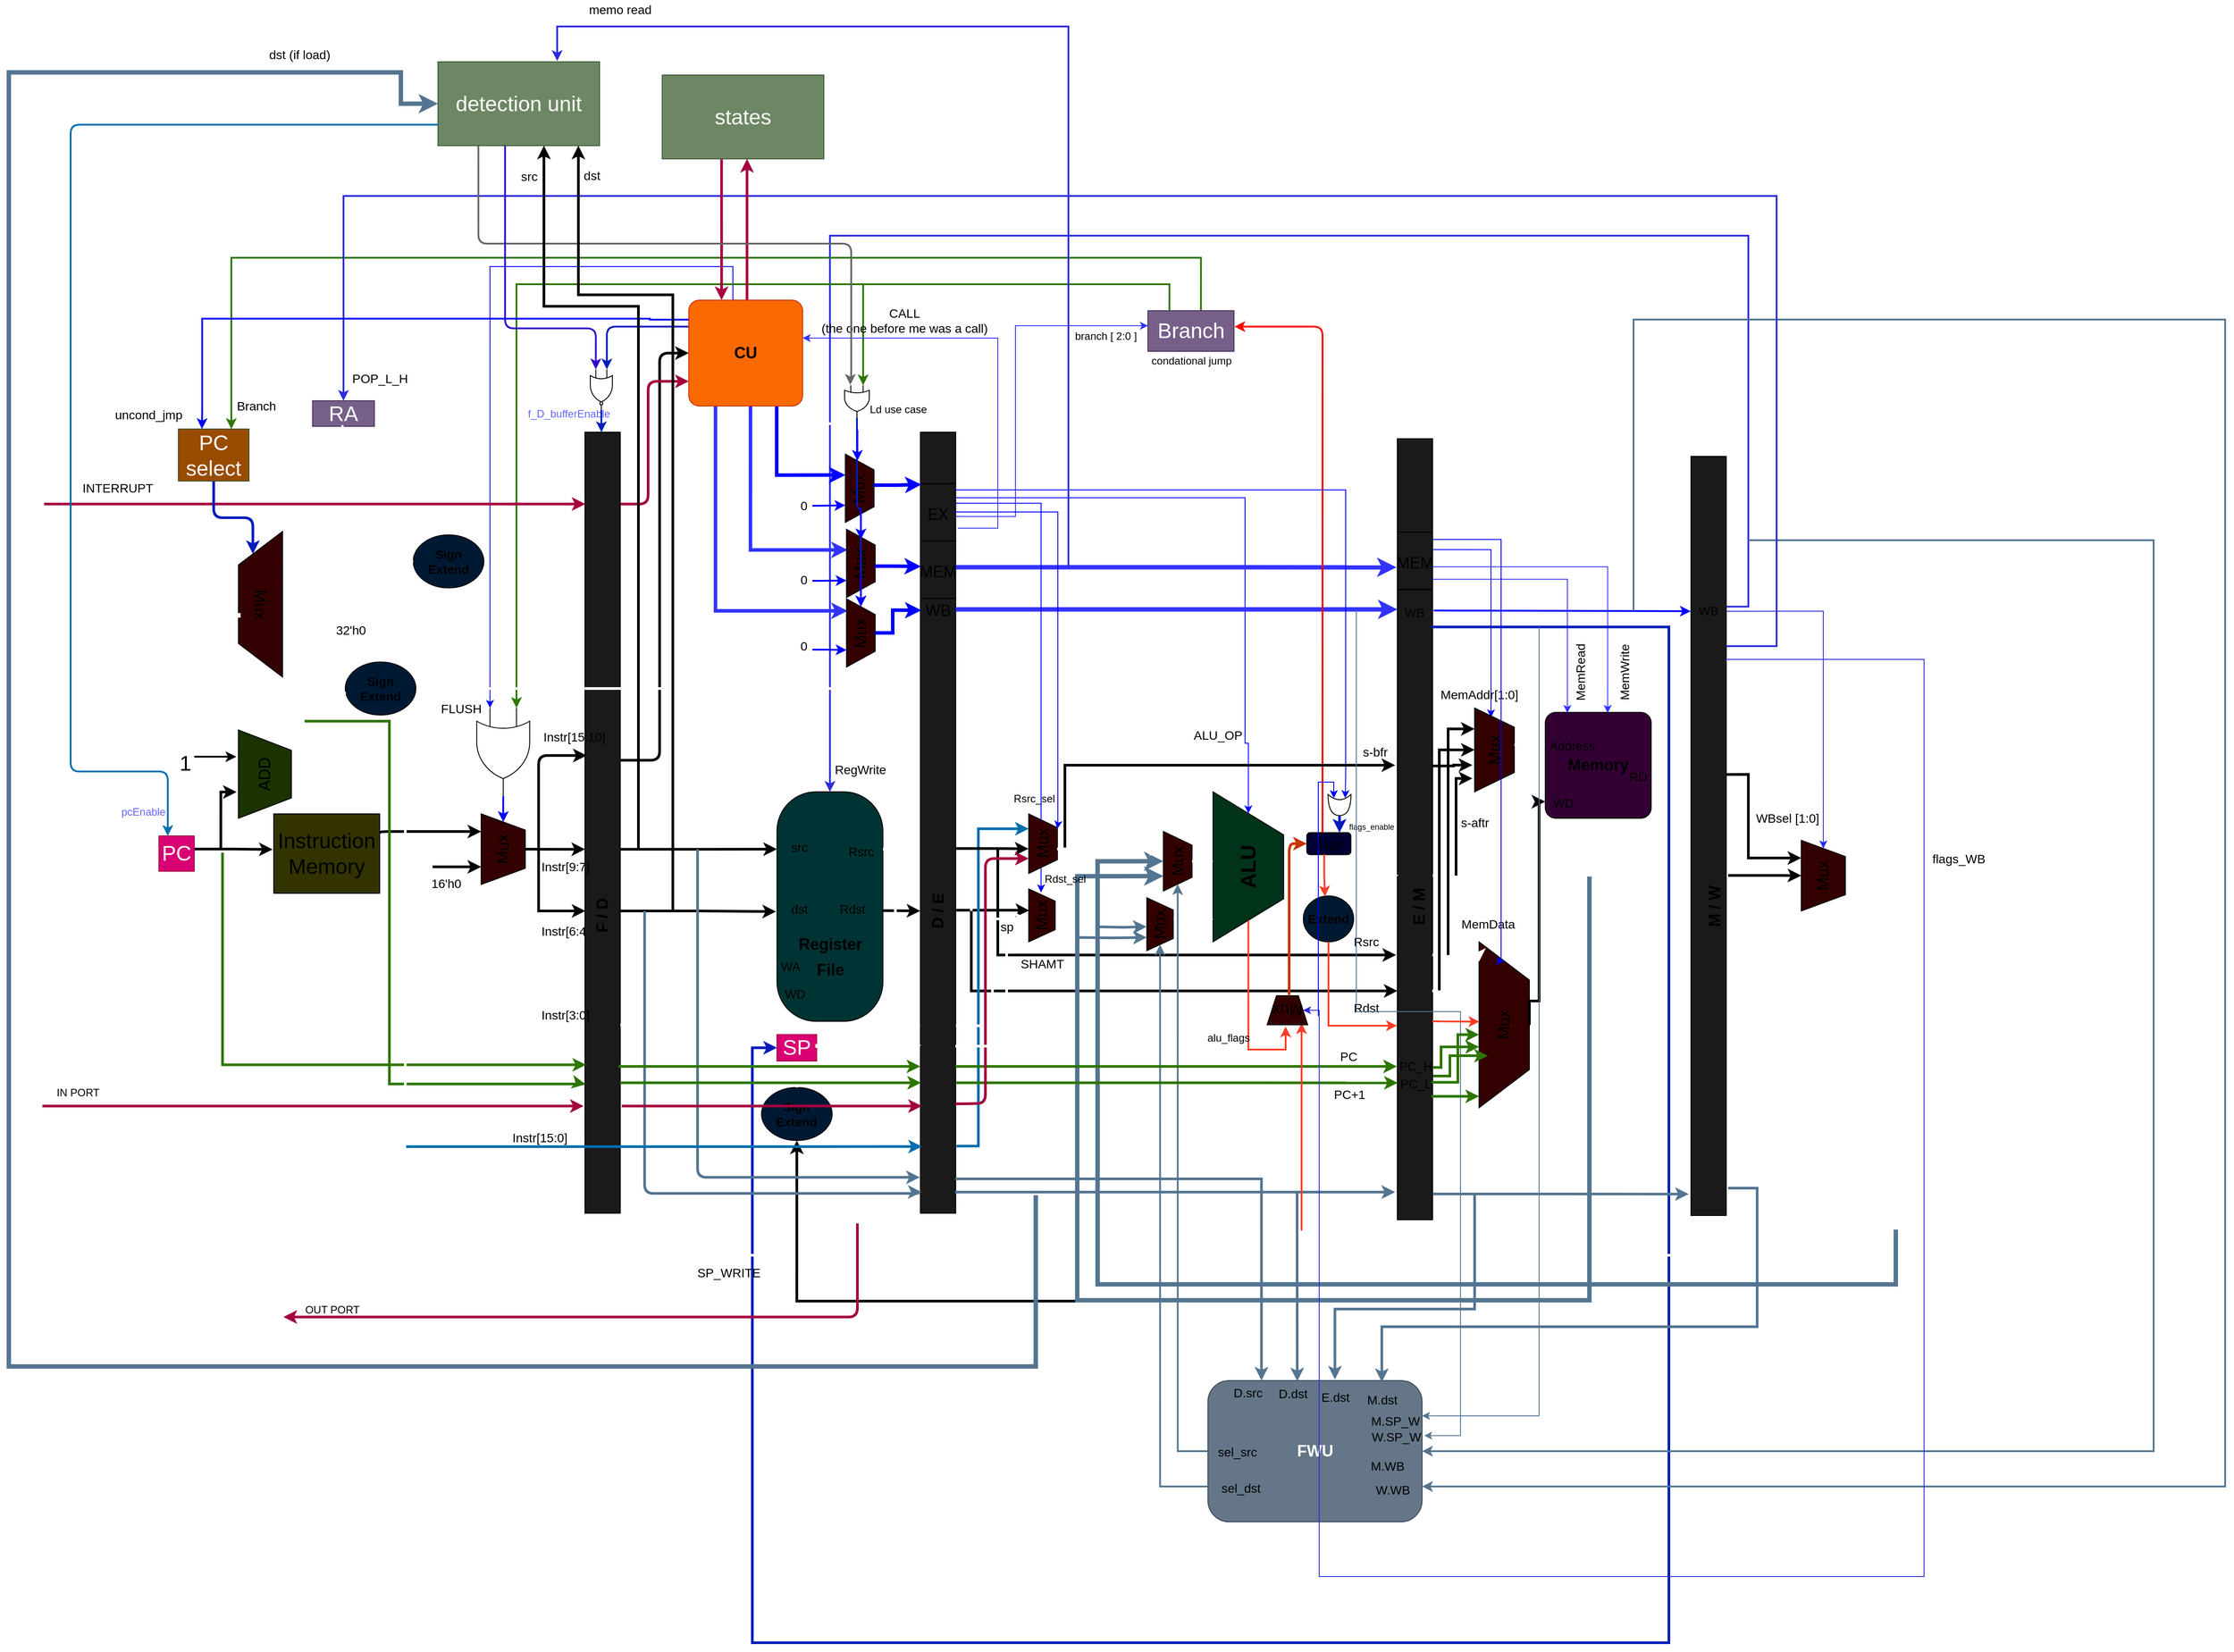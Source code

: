 <mxfile>
    <diagram id="hN2imFUbjWq815YW1i8x" name="Page-1">
        <mxGraphModel dx="4780" dy="2215" grid="0" gridSize="10" guides="0" tooltips="0" connect="1" arrows="1" fold="1" page="0" pageScale="1" pageWidth="850" pageHeight="1100" background="none" math="0" shadow="0">
            <root>
                <mxCell id="0"/>
                <mxCell id="1" parent="0"/>
                <mxCell id="GlmsrG5sMG7XwUcal3Ds-116" style="edgeStyle=orthogonalEdgeStyle;rounded=0;orthogonalLoop=1;jettySize=auto;html=1;shadow=0;strokeColor=#2C2CDE;fontSize=18;entryX=0.5;entryY=0;entryDx=0;entryDy=0;strokeWidth=2;exitX=0.802;exitY=1;exitDx=0;exitDy=0;exitPerimeter=0;" parent="1" source="GlmsrG5sMG7XwUcal3Ds-90" target="GlmsrG5sMG7XwUcal3Ds-24" edge="1">
                    <mxGeometry relative="1" as="geometry">
                        <Array as="points">
                            <mxPoint x="710" y="165"/>
                            <mxPoint x="710" y="-255"/>
                            <mxPoint x="-330" y="-255"/>
                        </Array>
                        <mxPoint x="697" y="165" as="sourcePoint"/>
                        <mxPoint x="-310" y="370" as="targetPoint"/>
                    </mxGeometry>
                </mxCell>
                <mxCell id="27" style="edgeStyle=orthogonalEdgeStyle;html=1;strokeWidth=3;exitX=1;exitY=0.25;exitDx=0;exitDy=0;entryX=0.75;entryY=0;entryDx=0;entryDy=0;" parent="1" source="GlmsrG5sMG7XwUcal3Ds-13" target="45" edge="1">
                    <mxGeometry relative="1" as="geometry">
                        <mxPoint x="-790" y="580" as="targetPoint"/>
                        <Array as="points">
                            <mxPoint x="-840" y="420"/>
                        </Array>
                        <mxPoint x="-620" y="410" as="sourcePoint"/>
                    </mxGeometry>
                </mxCell>
                <mxCell id="GlmsrG5sMG7XwUcal3Ds-13" value="Instruction&lt;br&gt;Memory&lt;br&gt;" style="rounded=0;whiteSpace=wrap;html=1;fontSize=24;fillColor=#333300;shadow=0;" parent="1" vertex="1">
                    <mxGeometry x="-960" y="400" width="120" height="90" as="geometry"/>
                </mxCell>
                <mxCell id="GlmsrG5sMG7XwUcal3Ds-14" style="edgeStyle=orthogonalEdgeStyle;rounded=0;orthogonalLoop=1;jettySize=auto;html=1;fontSize=24;shadow=0;strokeWidth=3;entryX=0.297;entryY=1.033;entryDx=0;entryDy=0;entryPerimeter=0;" parent="1" target="GlmsrG5sMG7XwUcal3Ds-30" edge="1">
                    <mxGeometry relative="1" as="geometry">
                        <mxPoint x="-1019.91" y="440" as="sourcePoint"/>
                        <mxPoint x="-1009.91" y="375" as="targetPoint"/>
                        <Array as="points">
                            <mxPoint x="-1019.91" y="375"/>
                        </Array>
                    </mxGeometry>
                </mxCell>
                <mxCell id="GlmsrG5sMG7XwUcal3Ds-15" style="edgeStyle=orthogonalEdgeStyle;rounded=0;orthogonalLoop=1;jettySize=auto;html=1;fontSize=24;shadow=0;strokeWidth=2;entryX=0.697;entryY=1.04;entryDx=0;entryDy=0;entryPerimeter=0;" parent="1" source="GlmsrG5sMG7XwUcal3Ds-16" target="GlmsrG5sMG7XwUcal3Ds-30" edge="1">
                    <mxGeometry relative="1" as="geometry">
                        <mxPoint x="-1009.91" y="335" as="targetPoint"/>
                        <Array as="points">
                            <mxPoint x="-1029.91" y="335"/>
                        </Array>
                    </mxGeometry>
                </mxCell>
                <mxCell id="GlmsrG5sMG7XwUcal3Ds-16" value="1" style="text;html=1;strokeColor=none;fillColor=none;align=center;verticalAlign=middle;whiteSpace=wrap;rounded=0;fontSize=24;shadow=0;" parent="1" vertex="1">
                    <mxGeometry x="-1069.91" y="330" width="19.91" height="25" as="geometry"/>
                </mxCell>
                <mxCell id="GlmsrG5sMG7XwUcal3Ds-17" style="edgeStyle=orthogonalEdgeStyle;rounded=0;orthogonalLoop=1;jettySize=auto;html=1;fontSize=24;shadow=0;strokeWidth=3;entryX=-0.01;entryY=0.448;entryDx=0;entryDy=0;entryPerimeter=0;exitX=0.992;exitY=0.373;exitDx=0;exitDy=0;exitPerimeter=0;" parent="1" source="GlmsrG5sMG7XwUcal3Ds-18" target="GlmsrG5sMG7XwUcal3Ds-13" edge="1">
                    <mxGeometry relative="1" as="geometry">
                        <Array as="points"/>
                        <mxPoint x="-1029.91" y="440" as="sourcePoint"/>
                        <mxPoint x="-919.91" y="440" as="targetPoint"/>
                    </mxGeometry>
                </mxCell>
                <mxCell id="GlmsrG5sMG7XwUcal3Ds-18" value="PC" style="rounded=0;whiteSpace=wrap;html=1;fontSize=24;fillColor=#d80073;shadow=0;fontColor=#ffffff;strokeColor=#A50040;" parent="1" vertex="1">
                    <mxGeometry x="-1090" y="425" width="40" height="40" as="geometry"/>
                </mxCell>
                <mxCell id="GlmsrG5sMG7XwUcal3Ds-20" style="edgeStyle=orthogonalEdgeStyle;rounded=0;orthogonalLoop=1;jettySize=auto;html=1;fontSize=24;entryX=0;entryY=0.25;entryDx=0;entryDy=0;shadow=0;exitX=0.466;exitY=0.997;exitDx=0;exitDy=0;exitPerimeter=0;strokeWidth=3;" parent="1" source="WDpgufmApOgBnWALHM8Q-29" target="GlmsrG5sMG7XwUcal3Ds-24" edge="1">
                    <mxGeometry relative="1" as="geometry">
                        <mxPoint x="-430" y="440" as="sourcePoint"/>
                        <Array as="points"/>
                    </mxGeometry>
                </mxCell>
                <mxCell id="GlmsrG5sMG7XwUcal3Ds-21" style="edgeStyle=orthogonalEdgeStyle;rounded=0;orthogonalLoop=1;jettySize=auto;html=1;fontSize=14;shadow=0;exitX=0.388;exitY=1.008;exitDx=0;exitDy=0;exitPerimeter=0;strokeWidth=3;entryX=0.593;entryY=0.983;entryDx=0;entryDy=0;entryPerimeter=0;" parent="1" source="GlmsrG5sMG7XwUcal3Ds-105" target="GlmsrG5sMG7XwUcal3Ds-84" edge="1">
                    <mxGeometry relative="1" as="geometry">
                        <mxPoint x="-120" y="480" as="targetPoint"/>
                        <Array as="points">
                            <mxPoint x="-120" y="509"/>
                        </Array>
                        <mxPoint x="-270" y="509" as="sourcePoint"/>
                    </mxGeometry>
                </mxCell>
                <mxCell id="GlmsrG5sMG7XwUcal3Ds-24" value="" style="rounded=1;whiteSpace=wrap;html=1;fontSize=18;arcSize=37;fillColor=#003333;shadow=0;" parent="1" vertex="1">
                    <mxGeometry x="-390.09" y="375" width="120" height="260" as="geometry"/>
                </mxCell>
                <mxCell id="GlmsrG5sMG7XwUcal3Ds-25" style="edgeStyle=orthogonalEdgeStyle;rounded=0;orthogonalLoop=1;jettySize=auto;html=1;exitX=0.581;exitY=1.004;exitDx=0;exitDy=0;entryX=0.75;entryY=0;entryDx=0;entryDy=0;fontSize=24;shadow=0;exitPerimeter=0;strokeWidth=3;" parent="1" source="GlmsrG5sMG7XwUcal3Ds-90" target="GlmsrG5sMG7XwUcal3Ds-72" edge="1">
                    <mxGeometry relative="1" as="geometry">
                        <mxPoint x="609.82" y="440" as="targetPoint"/>
                        <mxPoint x="499.82" y="350" as="sourcePoint"/>
                        <Array as="points">
                            <mxPoint x="710" y="355"/>
                            <mxPoint x="710" y="450"/>
                        </Array>
                    </mxGeometry>
                </mxCell>
                <mxCell id="GlmsrG5sMG7XwUcal3Ds-27" value="&lt;b&gt;Memory&lt;/b&gt;" style="rounded=1;whiteSpace=wrap;html=1;fontSize=18;arcSize=10;fillColor=#330033;shadow=0;" parent="1" vertex="1">
                    <mxGeometry x="480" y="285" width="120" height="120" as="geometry"/>
                </mxCell>
                <mxCell id="GlmsrG5sMG7XwUcal3Ds-28" value="&lt;b&gt;&lt;font style=&quot;font-size: 24px;&quot;&gt;ALU&lt;/font&gt;&lt;/b&gt;" style="verticalLabelPosition=middle;verticalAlign=middle;html=1;shape=trapezoid;perimeter=trapezoidPerimeter;whiteSpace=wrap;size=0.287;arcSize=10;flipV=1;labelPosition=center;align=center;fontSize=18;rotation=-90;fillColor=#00331A;shadow=0;" parent="1" vertex="1">
                    <mxGeometry x="58.75" y="420" width="170" height="80" as="geometry"/>
                </mxCell>
                <mxCell id="GlmsrG5sMG7XwUcal3Ds-29" style="edgeStyle=orthogonalEdgeStyle;rounded=0;orthogonalLoop=1;jettySize=auto;html=1;exitX=0.5;exitY=1;exitDx=0;exitDy=0;entryX=0.75;entryY=0;entryDx=0;entryDy=0;strokeColor=#FFFFFF;fontSize=14;fillColor=#000000;shadow=0;strokeWidth=3;" parent="1" source="GlmsrG5sMG7XwUcal3Ds-30" target="GlmsrG5sMG7XwUcal3Ds-61" edge="1">
                    <mxGeometry relative="1" as="geometry"/>
                </mxCell>
                <mxCell id="GlmsrG5sMG7XwUcal3Ds-30" value="ADD" style="verticalLabelPosition=middle;verticalAlign=middle;html=1;shape=trapezoid;perimeter=trapezoidPerimeter;whiteSpace=wrap;size=0.23;arcSize=10;flipV=1;labelPosition=center;align=center;fontSize=18;rotation=-90;fillColor=#1A3300;shadow=0;" parent="1" vertex="1">
                    <mxGeometry x="-1020" y="325" width="100" height="60" as="geometry"/>
                </mxCell>
                <mxCell id="GlmsrG5sMG7XwUcal3Ds-31" style="edgeStyle=orthogonalEdgeStyle;rounded=0;orthogonalLoop=1;jettySize=auto;html=1;exitX=0.5;exitY=1;exitDx=0;exitDy=0;fontSize=24;shadow=0;strokeWidth=3;entryX=0.001;entryY=0.865;entryDx=0;entryDy=0;entryPerimeter=0;fillColor=#60a917;strokeColor=#FFFFFF;" parent="1" source="GlmsrG5sMG7XwUcal3Ds-72" target="GlmsrG5sMG7XwUcal3Ds-24" edge="1">
                    <mxGeometry relative="1" as="geometry">
                        <mxPoint x="559.91" y="460" as="sourcePoint"/>
                        <Array as="points">
                            <mxPoint x="880" y="470"/>
                            <mxPoint x="880" y="870"/>
                            <mxPoint x="-440" y="870"/>
                            <mxPoint x="-440" y="600"/>
                        </Array>
                        <mxPoint x="-440" y="600" as="targetPoint"/>
                    </mxGeometry>
                </mxCell>
                <mxCell id="GlmsrG5sMG7XwUcal3Ds-32" value="&lt;font style=&quot;font-size: 14px;&quot;&gt;Rsrc&lt;/font&gt;" style="text;html=1;align=center;verticalAlign=middle;resizable=0;points=[];autosize=1;strokeColor=none;fillColor=none;fontSize=24;shadow=0;" parent="1" vertex="1">
                    <mxGeometry x="-320.09" y="420" width="50" height="40" as="geometry"/>
                </mxCell>
                <mxCell id="GlmsrG5sMG7XwUcal3Ds-33" style="edgeStyle=orthogonalEdgeStyle;rounded=0;orthogonalLoop=1;jettySize=auto;html=1;fontSize=18;entryX=0.339;entryY=-0.034;entryDx=0;entryDy=0;entryPerimeter=0;shadow=0;strokeWidth=3;" parent="1" target="GlmsrG5sMG7XwUcal3Ds-92" edge="1">
                    <mxGeometry relative="1" as="geometry">
                        <mxPoint x="-140" y="440" as="sourcePoint"/>
                        <mxPoint x="59.91" y="560" as="targetPoint"/>
                        <Array as="points">
                            <mxPoint x="-140" y="560"/>
                        </Array>
                    </mxGeometry>
                </mxCell>
                <mxCell id="GlmsrG5sMG7XwUcal3Ds-34" style="edgeStyle=orthogonalEdgeStyle;rounded=0;orthogonalLoop=1;jettySize=auto;html=1;fontSize=18;entryX=0.293;entryY=0.006;entryDx=0;entryDy=0;entryPerimeter=0;shadow=0;strokeWidth=3;" parent="1" target="GlmsrG5sMG7XwUcal3Ds-92" edge="1">
                    <mxGeometry relative="1" as="geometry">
                        <mxPoint x="-170" y="510" as="sourcePoint"/>
                        <mxPoint x="62.91" y="600" as="targetPoint"/>
                        <Array as="points">
                            <mxPoint x="-170" y="510"/>
                            <mxPoint x="-170" y="601"/>
                        </Array>
                    </mxGeometry>
                </mxCell>
                <mxCell id="GlmsrG5sMG7XwUcal3Ds-38" value="&lt;font style=&quot;font-size: 14px;&quot;&gt;Address&lt;/font&gt;" style="text;html=1;align=center;verticalAlign=middle;resizable=0;points=[];autosize=1;strokeColor=none;fillColor=none;fontSize=24;shadow=0;" parent="1" vertex="1">
                    <mxGeometry x="474.91" y="300" width="70" height="40" as="geometry"/>
                </mxCell>
                <mxCell id="GlmsrG5sMG7XwUcal3Ds-39" value="&lt;font style=&quot;font-size: 14px;&quot;&gt;WD&lt;/font&gt;" style="text;html=1;align=center;verticalAlign=middle;resizable=0;points=[];autosize=1;strokeColor=none;fillColor=none;fontSize=24;shadow=0;" parent="1" vertex="1">
                    <mxGeometry x="474.91" y="365" width="50" height="40" as="geometry"/>
                </mxCell>
                <mxCell id="GlmsrG5sMG7XwUcal3Ds-40" value="&lt;font style=&quot;font-size: 14px;&quot;&gt;Rdst&lt;/font&gt;" style="text;html=1;align=center;verticalAlign=middle;resizable=0;points=[];autosize=1;strokeColor=none;fillColor=none;fontSize=24;shadow=0;" parent="1" vertex="1">
                    <mxGeometry x="-330.09" y="485" width="50" height="40" as="geometry"/>
                </mxCell>
                <mxCell id="GlmsrG5sMG7XwUcal3Ds-41" value="&lt;font style=&quot;&quot;&gt;&lt;font style=&quot;font-size: 18px;&quot;&gt;&lt;b&gt;Register&lt;br&gt;&lt;font style=&quot;&quot;&gt;File&lt;/font&gt;&lt;/b&gt;&lt;/font&gt;&lt;br&gt;&lt;/font&gt;" style="text;html=1;align=center;verticalAlign=middle;resizable=0;points=[];autosize=1;strokeColor=none;fillColor=none;fontSize=24;shadow=0;" parent="1" vertex="1">
                    <mxGeometry x="-380.09" y="525" width="100" height="70" as="geometry"/>
                </mxCell>
                <mxCell id="GlmsrG5sMG7XwUcal3Ds-42" value="&lt;font style=&quot;font-size: 14px;&quot;&gt;WD&lt;br&gt;&lt;br&gt;&lt;/font&gt;" style="text;html=1;align=center;verticalAlign=middle;resizable=0;points=[];autosize=1;strokeColor=none;fillColor=none;fontSize=24;shadow=0;" parent="1" vertex="1">
                    <mxGeometry x="-395.09" y="580" width="50" height="70" as="geometry"/>
                </mxCell>
                <mxCell id="GlmsrG5sMG7XwUcal3Ds-43" style="edgeStyle=orthogonalEdgeStyle;rounded=0;orthogonalLoop=1;jettySize=auto;html=1;strokeColor=#2D7600;fontSize=14;fillColor=#60a917;shadow=0;exitX=0.616;exitY=0.011;exitDx=0;exitDy=0;exitPerimeter=0;strokeWidth=2;entryX=0.75;entryY=0;entryDx=0;entryDy=0;" parent="1" source="18" target="281" edge="1">
                    <mxGeometry relative="1" as="geometry">
                        <Array as="points">
                            <mxPoint x="90" y="-230"/>
                            <mxPoint x="-1008" y="-230"/>
                        </Array>
                        <mxPoint x="90" y="-174" as="sourcePoint"/>
                        <mxPoint x="-980" y="89" as="targetPoint"/>
                    </mxGeometry>
                </mxCell>
                <mxCell id="GlmsrG5sMG7XwUcal3Ds-49" value="&lt;font style=&quot;font-size: 14px&quot;&gt;Instr[6:4]&lt;/font&gt;" style="text;html=1;align=center;verticalAlign=middle;resizable=0;points=[];autosize=1;strokeColor=none;fillColor=none;fontSize=24;shadow=0;" parent="1" vertex="1">
                    <mxGeometry x="-665.09" y="510" width="70" height="40" as="geometry"/>
                </mxCell>
                <mxCell id="GlmsrG5sMG7XwUcal3Ds-51" value="&lt;font style=&quot;font-size: 14px;&quot;&gt;WA&lt;/font&gt;" style="text;html=1;align=center;verticalAlign=middle;resizable=0;points=[];autosize=1;strokeColor=none;fillColor=none;fontSize=24;shadow=0;" parent="1" vertex="1">
                    <mxGeometry x="-400" y="550" width="50" height="40" as="geometry"/>
                </mxCell>
                <mxCell id="GlmsrG5sMG7XwUcal3Ds-52" style="edgeStyle=orthogonalEdgeStyle;rounded=0;orthogonalLoop=1;jettySize=auto;html=1;strokeColor=#FFFFFF;fontSize=14;fillColor=#000000;entryX=0.4;entryY=0.017;entryDx=0;entryDy=0;shadow=0;strokeWidth=3;entryPerimeter=0;" parent="1" target="GlmsrG5sMG7XwUcal3Ds-54" edge="1">
                    <mxGeometry relative="1" as="geometry">
                        <mxPoint x="-170" y="510" as="sourcePoint"/>
                        <Array as="points">
                            <mxPoint x="-170" y="-42"/>
                            <mxPoint x="-770" y="-42"/>
                        </Array>
                    </mxGeometry>
                </mxCell>
                <mxCell id="GlmsrG5sMG7XwUcal3Ds-54" value="&lt;b&gt;Sign &lt;/b&gt;&lt;br&gt;&lt;b&gt;Extend&lt;/b&gt;" style="ellipse;whiteSpace=wrap;html=1;fontSize=14;fillColor=#001933;shadow=0;" parent="1" vertex="1">
                    <mxGeometry x="-802" y="84" width="80" height="60" as="geometry"/>
                </mxCell>
                <mxCell id="GlmsrG5sMG7XwUcal3Ds-55" style="edgeStyle=orthogonalEdgeStyle;rounded=0;orthogonalLoop=1;jettySize=auto;html=1;fontSize=14;shadow=0;strokeWidth=3;exitX=0.466;exitY=0.005;exitDx=0;exitDy=0;exitPerimeter=0;entryX=0.5;entryY=1;entryDx=0;entryDy=0;endArrow=none;endFill=0;startArrow=classic;startFill=1;" parent="1" source="WDpgufmApOgBnWALHM8Q-29" target="45" edge="1">
                    <mxGeometry relative="1" as="geometry">
                        <Array as="points"/>
                        <mxPoint x="-520" y="440" as="sourcePoint"/>
                        <mxPoint x="-620" y="640" as="targetPoint"/>
                    </mxGeometry>
                </mxCell>
                <mxCell id="GlmsrG5sMG7XwUcal3Ds-58" value="&lt;font style=&quot;font-size: 14px&quot;&gt;Instr[15:0]&lt;/font&gt;" style="text;html=1;align=center;verticalAlign=middle;resizable=0;points=[];autosize=1;strokeColor=none;fillColor=none;fontSize=24;shadow=0;" parent="1" vertex="1">
                    <mxGeometry x="-695" y="745" width="72" height="37" as="geometry"/>
                </mxCell>
                <mxCell id="GlmsrG5sMG7XwUcal3Ds-61" value="Mux&lt;br&gt;" style="verticalLabelPosition=middle;verticalAlign=middle;html=1;shape=trapezoid;perimeter=trapezoidPerimeter;whiteSpace=wrap;size=0.23;arcSize=10;flipV=1;labelPosition=center;align=center;fontSize=18;rotation=90;fillColor=#330000;shadow=0;" parent="1" vertex="1">
                    <mxGeometry x="-1057.5" y="137.5" width="165" height="50" as="geometry"/>
                </mxCell>
                <mxCell id="GlmsrG5sMG7XwUcal3Ds-64" value="flags" style="rounded=1;whiteSpace=wrap;html=1;fontSize=14;fillColor=#000033;shadow=0;" parent="1" vertex="1">
                    <mxGeometry x="209.9" y="421.25" width="50" height="25" as="geometry"/>
                </mxCell>
                <mxCell id="GlmsrG5sMG7XwUcal3Ds-65" value="Branch" style="text;html=1;align=center;verticalAlign=middle;resizable=0;points=[];autosize=1;strokeColor=none;fillColor=none;fontSize=14;shadow=0;" parent="1" vertex="1">
                    <mxGeometry x="-1015" y="-77" width="70" height="30" as="geometry"/>
                </mxCell>
                <mxCell id="GlmsrG5sMG7XwUcal3Ds-66" style="edgeStyle=orthogonalEdgeStyle;rounded=0;orthogonalLoop=1;jettySize=auto;html=1;entryX=0.887;entryY=0.588;entryDx=0;entryDy=0;strokeColor=#0000FF;fontSize=14;fillColor=#000000;shadow=0;exitX=0.858;exitY=1.018;exitDx=0;exitDy=0;exitPerimeter=0;entryPerimeter=0;" parent="1" source="GlmsrG5sMG7XwUcal3Ds-92" target="GlmsrG5sMG7XwUcal3Ds-67" edge="1">
                    <mxGeometry relative="1" as="geometry">
                        <Array as="points">
                            <mxPoint x="419" y="101"/>
                        </Array>
                        <mxPoint x="200" y="80" as="sourcePoint"/>
                    </mxGeometry>
                </mxCell>
                <mxCell id="GlmsrG5sMG7XwUcal3Ds-67" value="Mux&lt;br&gt;" style="verticalLabelPosition=middle;verticalAlign=middle;html=1;shape=trapezoid;perimeter=trapezoidPerimeter;whiteSpace=wrap;size=0.23;arcSize=10;flipV=1;labelPosition=center;align=center;fontSize=18;rotation=-90;fillColor=#330000;shadow=0;" parent="1" vertex="1">
                    <mxGeometry x="375" y="305" width="95" height="45" as="geometry"/>
                </mxCell>
                <mxCell id="GlmsrG5sMG7XwUcal3Ds-69" value="Mux&lt;br&gt;" style="verticalLabelPosition=middle;verticalAlign=middle;html=1;shape=trapezoid;perimeter=trapezoidPerimeter;whiteSpace=wrap;size=0.23;arcSize=10;flipV=1;labelPosition=center;align=center;fontSize=18;rotation=-90;fillColor=#330000;shadow=0;" parent="1" vertex="1">
                    <mxGeometry x="339.5" y="610.5" width="188" height="57" as="geometry"/>
                </mxCell>
                <mxCell id="GlmsrG5sMG7XwUcal3Ds-70" style="edgeStyle=orthogonalEdgeStyle;rounded=0;orthogonalLoop=1;jettySize=auto;html=1;strokeColor=#0000FF;fontSize=14;fillColor=#000000;shadow=0;strokeWidth=2;exitX=0.78;exitY=1.03;exitDx=0;exitDy=0;exitPerimeter=0;entryX=0.796;entryY=-0.006;entryDx=0;entryDy=0;entryPerimeter=0;" parent="1" source="GlmsrG5sMG7XwUcal3Ds-92" target="GlmsrG5sMG7XwUcal3Ds-90" edge="1">
                    <mxGeometry relative="1" as="geometry">
                        <Array as="points">
                            <mxPoint x="400" y="170"/>
                        </Array>
                        <mxPoint x="624" y="170" as="targetPoint"/>
                        <mxPoint x="390" y="175" as="sourcePoint"/>
                    </mxGeometry>
                </mxCell>
                <mxCell id="GlmsrG5sMG7XwUcal3Ds-71" style="edgeStyle=orthogonalEdgeStyle;rounded=0;orthogonalLoop=1;jettySize=auto;html=1;entryX=1;entryY=0.5;entryDx=0;entryDy=0;shadow=0;strokeColor=#2C2CDE;fontSize=18;exitX=0.796;exitY=1;exitDx=0;exitDy=0;exitPerimeter=0;" parent="1" source="GlmsrG5sMG7XwUcal3Ds-90" target="GlmsrG5sMG7XwUcal3Ds-72" edge="1">
                    <mxGeometry relative="1" as="geometry">
                        <Array as="points">
                            <mxPoint x="795" y="170"/>
                        </Array>
                        <mxPoint x="693" y="170" as="sourcePoint"/>
                    </mxGeometry>
                </mxCell>
                <mxCell id="GlmsrG5sMG7XwUcal3Ds-72" value="Mux&lt;br&gt;" style="verticalLabelPosition=middle;verticalAlign=middle;html=1;shape=trapezoid;perimeter=trapezoidPerimeter;whiteSpace=wrap;size=0.23;arcSize=10;flipV=1;labelPosition=center;align=center;fontSize=18;rotation=-90;fillColor=#330000;movable=1;resizable=1;rotatable=1;deletable=1;editable=1;connectable=1;shadow=0;" parent="1" vertex="1">
                    <mxGeometry x="754.91" y="445" width="80" height="50" as="geometry"/>
                </mxCell>
                <mxCell id="GlmsrG5sMG7XwUcal3Ds-73" value="MemAddr[1:0]" style="text;html=1;align=center;verticalAlign=middle;resizable=0;points=[];autosize=1;strokeColor=none;fillColor=none;fontSize=14;shadow=0;" parent="1" vertex="1">
                    <mxGeometry x="355" y="255" width="100" height="20" as="geometry"/>
                </mxCell>
                <mxCell id="GlmsrG5sMG7XwUcal3Ds-74" value="WBsel [1:0]" style="text;html=1;align=center;verticalAlign=middle;resizable=1;points=[];autosize=1;strokeColor=none;fillColor=none;fontSize=14;movable=1;rotatable=1;deletable=1;editable=1;connectable=1;shadow=0;" parent="1" vertex="1">
                    <mxGeometry x="709" y="395" width="90" height="20" as="geometry"/>
                </mxCell>
                <mxCell id="GlmsrG5sMG7XwUcal3Ds-75" value="MemData&lt;br&gt;" style="text;html=1;align=center;verticalAlign=middle;resizable=0;points=[];autosize=1;strokeColor=none;fillColor=none;fontSize=14;shadow=0;" parent="1" vertex="1">
                    <mxGeometry x="374.77" y="510" width="80" height="30" as="geometry"/>
                </mxCell>
                <mxCell id="GlmsrG5sMG7XwUcal3Ds-76" value="RegWrite" style="text;html=1;align=center;verticalAlign=middle;resizable=0;points=[];autosize=1;strokeColor=none;fillColor=none;fontSize=14;shadow=0;" parent="1" vertex="1">
                    <mxGeometry x="-336.42" y="335" width="80" height="30" as="geometry"/>
                </mxCell>
                <mxCell id="GlmsrG5sMG7XwUcal3Ds-77" value="MemRead&lt;br&gt;" style="text;html=1;align=center;verticalAlign=middle;resizable=0;points=[];autosize=1;strokeColor=none;fillColor=none;fontSize=14;rotation=-90;shadow=0;" parent="1" vertex="1">
                    <mxGeometry x="474.91" y="225" width="90" height="30" as="geometry"/>
                </mxCell>
                <mxCell id="GlmsrG5sMG7XwUcal3Ds-78" value="MemWrite&lt;br&gt;" style="text;html=1;align=center;verticalAlign=middle;resizable=0;points=[];autosize=1;strokeColor=none;fillColor=none;fontSize=14;rotation=-90;shadow=0;" parent="1" vertex="1">
                    <mxGeometry x="524.91" y="225" width="90" height="30" as="geometry"/>
                </mxCell>
                <mxCell id="GlmsrG5sMG7XwUcal3Ds-79" style="edgeStyle=orthogonalEdgeStyle;rounded=0;orthogonalLoop=1;jettySize=auto;html=1;strokeColor=#0000FF;fontSize=14;fillColor=#000000;shadow=0;entryX=1;entryY=0.5;entryDx=0;entryDy=0;startArrow=none;exitX=0.916;exitY=0.993;exitDx=0;exitDy=0;exitPerimeter=0;" parent="1" source="GlmsrG5sMG7XwUcal3Ds-105" target="GlmsrG5sMG7XwUcal3Ds-28" edge="1">
                    <mxGeometry relative="1" as="geometry">
                        <mxPoint x="20" y="40" as="sourcePoint"/>
                        <mxPoint x="30" y="400" as="targetPoint"/>
                        <Array as="points">
                            <mxPoint x="140" y="42"/>
                            <mxPoint x="140" y="320"/>
                            <mxPoint x="144" y="320"/>
                        </Array>
                    </mxGeometry>
                </mxCell>
                <mxCell id="GlmsrG5sMG7XwUcal3Ds-83" style="edgeStyle=orthogonalEdgeStyle;rounded=0;orthogonalLoop=1;jettySize=auto;html=1;exitX=0.5;exitY=1;exitDx=0;exitDy=0;entryX=0.658;entryY=0.992;entryDx=0;entryDy=0;entryPerimeter=0;strokeColor=#FFFFFF;fontSize=14;fillColor=#000000;shadow=0;strokeWidth=3;" parent="1" source="GlmsrG5sMG7XwUcal3Ds-84" target="107" edge="1">
                    <mxGeometry relative="1" as="geometry"/>
                </mxCell>
                <mxCell id="GlmsrG5sMG7XwUcal3Ds-84" value="Mux&lt;br&gt;" style="verticalLabelPosition=middle;verticalAlign=middle;html=1;shape=trapezoid;perimeter=trapezoidPerimeter;whiteSpace=wrap;size=0.23;arcSize=10;flipV=1;labelPosition=center;align=center;fontSize=18;rotation=-90;fillColor=#330000;shadow=0;" parent="1" vertex="1">
                    <mxGeometry x="-120" y="500" width="60" height="30" as="geometry"/>
                </mxCell>
                <mxCell id="GlmsrG5sMG7XwUcal3Ds-85" value="SHAMT" style="text;html=1;align=center;verticalAlign=middle;resizable=0;points=[];autosize=1;strokeColor=none;fillColor=none;fontSize=14;shadow=0;" parent="1" vertex="1">
                    <mxGeometry x="-120" y="560" width="60" height="20" as="geometry"/>
                </mxCell>
                <mxCell id="GlmsrG5sMG7XwUcal3Ds-89" value="SP" style="rounded=0;whiteSpace=wrap;html=1;fontSize=24;fillColor=#d80073;shadow=0;fontColor=#ffffff;strokeColor=#A50040;" parent="1" vertex="1">
                    <mxGeometry x="-390.09" y="650" width="45" height="30" as="geometry"/>
                </mxCell>
                <mxCell id="GlmsrG5sMG7XwUcal3Ds-90" value="" style="rounded=0;whiteSpace=wrap;html=1;fontSize=18;fillColor=#1A1A1A;rotation=-90;shadow=0;" parent="1" vertex="1">
                    <mxGeometry x="235" y="405" width="860" height="40" as="geometry"/>
                </mxCell>
                <mxCell id="GlmsrG5sMG7XwUcal3Ds-92" value="" style="rounded=0;whiteSpace=wrap;html=1;fontSize=18;fillColor=#1A1A1A;rotation=-90;shadow=0;" parent="1" vertex="1">
                    <mxGeometry x="-110.0" y="397.43" width="884.86" height="40" as="geometry"/>
                </mxCell>
                <mxCell id="GlmsrG5sMG7XwUcal3Ds-93" value="&lt;font style=&quot;font-size: 14px;&quot;&gt;WB&lt;/font&gt;" style="text;html=1;strokeColor=none;fillColor=none;align=center;verticalAlign=middle;whiteSpace=wrap;rounded=0;movable=1;resizable=1;rotatable=1;deletable=1;editable=1;connectable=1;shadow=0;" parent="1" vertex="1">
                    <mxGeometry x="635.0" y="155" width="60" height="30" as="geometry"/>
                </mxCell>
                <mxCell id="GlmsrG5sMG7XwUcal3Ds-96" value="&lt;font style=&quot;font-size: 14px;&quot;&gt;_____&lt;br&gt;&lt;br&gt;WB&lt;/font&gt;" style="text;html=1;strokeColor=none;fillColor=none;align=center;verticalAlign=middle;whiteSpace=wrap;rounded=0;movable=1;resizable=1;rotatable=1;deletable=1;editable=1;connectable=1;shadow=0;" parent="1" vertex="1">
                    <mxGeometry x="307.43" y="130" width="50" height="50" as="geometry"/>
                </mxCell>
                <mxCell id="GlmsrG5sMG7XwUcal3Ds-99" value="" style="endArrow=classic;html=1;rounded=0;shadow=0;strokeColor=#FFFFFF;fontSize=10;exitX=0.444;exitY=-0.026;exitDx=0;exitDy=0;exitPerimeter=0;strokeWidth=3;entryX=0.441;entryY=0.034;entryDx=0;entryDy=0;entryPerimeter=0;" parent="1" source="GlmsrG5sMG7XwUcal3Ds-28" target="GlmsrG5sMG7XwUcal3Ds-92" edge="1">
                    <mxGeometry width="50" height="50" relative="1" as="geometry">
                        <mxPoint x="100" y="520" as="sourcePoint"/>
                        <mxPoint x="130" y="470" as="targetPoint"/>
                    </mxGeometry>
                </mxCell>
                <mxCell id="GlmsrG5sMG7XwUcal3Ds-100" value="" style="endArrow=classic;html=1;rounded=0;shadow=0;strokeColor=#FFFFFF;fontSize=10;exitX=0.441;exitY=1.003;exitDx=0;exitDy=0;exitPerimeter=0;entryX=0.444;entryY=-0.07;entryDx=0;entryDy=0;entryPerimeter=0;strokeWidth=3;" parent="1" source="GlmsrG5sMG7XwUcal3Ds-92" target="GlmsrG5sMG7XwUcal3Ds-90" edge="1">
                    <mxGeometry width="50" height="50" relative="1" as="geometry">
                        <mxPoint x="320.0" y="469" as="sourcePoint"/>
                        <mxPoint x="560" y="469" as="targetPoint"/>
                    </mxGeometry>
                </mxCell>
                <mxCell id="GlmsrG5sMG7XwUcal3Ds-105" value="" style="rounded=0;whiteSpace=wrap;html=1;fontSize=18;fillColor=#1A1A1A;rotation=-90;shadow=0;" parent="1" vertex="1">
                    <mxGeometry x="-650.09" y="390" width="884.86" height="40" as="geometry"/>
                </mxCell>
                <mxCell id="GlmsrG5sMG7XwUcal3Ds-107" value="" style="edgeStyle=segmentEdgeStyle;endArrow=classic;html=1;rounded=0;shadow=0;strokeColor=#FFFFFF;fontSize=10;fillColor=none;entryX=0.466;entryY=-0.012;entryDx=0;entryDy=0;entryPerimeter=0;exitX=1;exitY=0.25;exitDx=0;exitDy=0;strokeWidth=3;" parent="1" source="GlmsrG5sMG7XwUcal3Ds-24" target="GlmsrG5sMG7XwUcal3Ds-105" edge="1">
                    <mxGeometry width="50" height="50" relative="1" as="geometry">
                        <mxPoint x="-250" y="390" as="sourcePoint"/>
                        <mxPoint x="-230" y="450" as="targetPoint"/>
                        <Array as="points">
                            <mxPoint x="-250" y="440"/>
                            <mxPoint x="-250" y="440"/>
                        </Array>
                    </mxGeometry>
                </mxCell>
                <mxCell id="GlmsrG5sMG7XwUcal3Ds-109" value="" style="edgeStyle=segmentEdgeStyle;endArrow=classic;html=1;rounded=0;shadow=0;strokeColor=#3333FF;fontSize=10;fillColor=none;entryX=0.836;entryY=-0.023;entryDx=0;entryDy=0;entryPerimeter=0;strokeWidth=5;exitX=0.827;exitY=1.006;exitDx=0;exitDy=0;exitPerimeter=0;" parent="1" source="GlmsrG5sMG7XwUcal3Ds-105" target="GlmsrG5sMG7XwUcal3Ds-92" edge="1">
                    <mxGeometry width="50" height="50" relative="1" as="geometry">
                        <mxPoint x="-180" y="120" as="sourcePoint"/>
                        <mxPoint x="-110" y="120" as="targetPoint"/>
                        <Array as="points"/>
                    </mxGeometry>
                </mxCell>
                <mxCell id="GlmsrG5sMG7XwUcal3Ds-110" value="" style="edgeStyle=segmentEdgeStyle;endArrow=classic;html=1;rounded=0;shadow=0;strokeColor=#3333FF;fontSize=10;fillColor=none;exitX=0.773;exitY=1.002;exitDx=0;exitDy=0;exitPerimeter=0;strokeWidth=5;entryX=0.781;entryY=0.002;entryDx=0;entryDy=0;entryPerimeter=0;" parent="1" source="GlmsrG5sMG7XwUcal3Ds-105" target="GlmsrG5sMG7XwUcal3Ds-92" edge="1">
                    <mxGeometry width="50" height="50" relative="1" as="geometry">
                        <mxPoint x="82.17" y="169.56" as="sourcePoint"/>
                        <mxPoint x="140" y="169" as="targetPoint"/>
                        <Array as="points"/>
                    </mxGeometry>
                </mxCell>
                <mxCell id="GlmsrG5sMG7XwUcal3Ds-111" value="" style="edgeStyle=segmentEdgeStyle;endArrow=classic;html=1;rounded=0;shadow=0;strokeColor=#3333FF;fontSize=10;fillColor=none;strokeWidth=4;entryX=0.823;entryY=0.959;entryDx=0;entryDy=0;entryPerimeter=0;exitX=0.235;exitY=0.995;exitDx=0;exitDy=0;exitPerimeter=0;" parent="1" source="147" target="95" edge="1">
                    <mxGeometry width="50" height="50" relative="1" as="geometry">
                        <mxPoint x="-460" y="-54" as="sourcePoint"/>
                        <mxPoint x="-330" y="170" as="targetPoint"/>
                        <Array as="points">
                            <mxPoint x="-460" y="170"/>
                        </Array>
                    </mxGeometry>
                </mxCell>
                <mxCell id="GlmsrG5sMG7XwUcal3Ds-115" value="" style="edgeStyle=segmentEdgeStyle;endArrow=classic;html=1;rounded=0;shadow=0;strokeColor=#006EAF;fontSize=10;fillColor=#1ba1e2;strokeWidth=3;exitX=0.086;exitY=1.022;exitDx=0;exitDy=0;exitPerimeter=0;entryX=0.75;entryY=0;entryDx=0;entryDy=0;" parent="1" source="GlmsrG5sMG7XwUcal3Ds-105" target="57" edge="1">
                    <mxGeometry width="50" height="50" relative="1" as="geometry">
                        <mxPoint x="-90" y="800" as="sourcePoint"/>
                        <mxPoint x="-162" y="399" as="targetPoint"/>
                        <Array as="points">
                            <mxPoint x="-162" y="776"/>
                            <mxPoint x="-162" y="417"/>
                        </Array>
                    </mxGeometry>
                </mxCell>
                <mxCell id="GlmsrG5sMG7XwUcal3Ds-119" value="____&lt;br&gt;&lt;br&gt;MEM&lt;br&gt;____" style="text;html=1;align=center;verticalAlign=middle;resizable=0;points=[];autosize=1;strokeColor=none;fillColor=none;fontSize=18;shadow=0;" parent="1" vertex="1">
                    <mxGeometry x="-243.0" y="65" width="70" height="100" as="geometry"/>
                </mxCell>
                <mxCell id="GlmsrG5sMG7XwUcal3Ds-120" value="____&lt;br&gt;&lt;br&gt;MEM&lt;br&gt;____" style="text;html=1;align=center;verticalAlign=middle;resizable=0;points=[];autosize=1;strokeColor=none;fillColor=none;fontSize=18;shadow=0;" parent="1" vertex="1">
                    <mxGeometry x="297.43" y="55" width="70" height="100" as="geometry"/>
                </mxCell>
                <mxCell id="GlmsrG5sMG7XwUcal3Ds-129" style="edgeStyle=orthogonalEdgeStyle;rounded=0;orthogonalLoop=1;jettySize=auto;html=1;fontSize=18;shadow=0;strokeColor=#3333FF;exitX=0.82;exitY=1.007;exitDx=0;exitDy=0;exitPerimeter=0;entryX=0.209;entryY=0.006;entryDx=0;entryDy=0;entryPerimeter=0;" parent="1" source="GlmsrG5sMG7XwUcal3Ds-92" target="GlmsrG5sMG7XwUcal3Ds-27" edge="1">
                    <mxGeometry relative="1" as="geometry">
                        <mxPoint x="210" y="134" as="sourcePoint"/>
                        <mxPoint x="360" y="260" as="targetPoint"/>
                        <Array as="points">
                            <mxPoint x="505" y="134"/>
                        </Array>
                    </mxGeometry>
                </mxCell>
                <mxCell id="WDpgufmApOgBnWALHM8Q-4" style="edgeStyle=orthogonalEdgeStyle;rounded=0;orthogonalLoop=1;jettySize=auto;html=1;fontSize=18;shadow=0;strokeWidth=3;entryX=0;entryY=0.843;entryDx=0;entryDy=0;entryPerimeter=0;exitX=0.5;exitY=1;exitDx=0;exitDy=0;" parent="1" source="GlmsrG5sMG7XwUcal3Ds-69" target="GlmsrG5sMG7XwUcal3Ds-27" edge="1">
                    <mxGeometry relative="1" as="geometry">
                        <mxPoint x="345.09" y="576" as="sourcePoint"/>
                        <mxPoint x="350" y="370" as="targetPoint"/>
                        <Array as="points">
                            <mxPoint x="473" y="612"/>
                            <mxPoint x="473" y="386"/>
                        </Array>
                    </mxGeometry>
                </mxCell>
                <mxCell id="WDpgufmApOgBnWALHM8Q-13" value="&lt;span style=&quot;font-size: 14px;&quot;&gt;RD&lt;/span&gt;" style="text;html=1;align=center;verticalAlign=middle;resizable=0;points=[];autosize=1;strokeColor=none;fillColor=none;fontSize=24;shadow=0;" parent="1" vertex="1">
                    <mxGeometry x="564.91" y="335" width="40" height="40" as="geometry"/>
                </mxCell>
                <mxCell id="WDpgufmApOgBnWALHM8Q-19" style="edgeStyle=orthogonalEdgeStyle;rounded=0;orthogonalLoop=1;jettySize=auto;html=1;strokeColor=#0000FF;fontSize=14;fillColor=#000000;shadow=0;exitX=0.871;exitY=1.01;exitDx=0;exitDy=0;exitPerimeter=0;entryX=1;entryY=0.5;entryDx=0;entryDy=0;" parent="1" source="GlmsrG5sMG7XwUcal3Ds-92" target="GlmsrG5sMG7XwUcal3Ds-69" edge="1">
                    <mxGeometry relative="1" as="geometry">
                        <Array as="points">
                            <mxPoint x="430" y="89"/>
                        </Array>
                        <mxPoint x="220" y="90" as="sourcePoint"/>
                        <mxPoint x="315" y="540" as="targetPoint"/>
                    </mxGeometry>
                </mxCell>
                <mxCell id="WDpgufmApOgBnWALHM8Q-21" value="____&lt;br&gt;&lt;br&gt;EX&lt;br&gt;____" style="text;html=1;align=center;verticalAlign=middle;resizable=0;points=[];autosize=1;strokeColor=none;fillColor=none;fontSize=18;shadow=0;" parent="1" vertex="1">
                    <mxGeometry x="-238.0" width="60" height="100" as="geometry"/>
                </mxCell>
                <mxCell id="WDpgufmApOgBnWALHM8Q-25" style="edgeStyle=orthogonalEdgeStyle;rounded=0;orthogonalLoop=1;jettySize=auto;html=1;strokeColor=#0000FF;fontSize=14;fillColor=#000000;shadow=0;exitX=0.909;exitY=0.997;exitDx=0;exitDy=0;exitPerimeter=0;" parent="1" source="GlmsrG5sMG7XwUcal3Ds-105" edge="1">
                    <mxGeometry relative="1" as="geometry">
                        <mxPoint x="-180" y="49" as="sourcePoint"/>
                        <mxPoint x="-91" y="489" as="targetPoint"/>
                        <Array as="points">
                            <mxPoint x="-91" y="48"/>
                        </Array>
                    </mxGeometry>
                </mxCell>
                <mxCell id="WDpgufmApOgBnWALHM8Q-33" value="WB" style="text;html=1;align=center;verticalAlign=middle;resizable=0;points=[];autosize=1;strokeColor=none;fillColor=none;fontSize=18;shadow=0;" parent="1" vertex="1">
                    <mxGeometry x="-232.66" y="150" width="50" height="40" as="geometry"/>
                </mxCell>
                <mxCell id="WDpgufmApOgBnWALHM8Q-29" value="" style="rounded=0;whiteSpace=wrap;html=1;fontSize=18;fillColor=#1A1A1A;rotation=-90;shadow=0;" parent="1" vertex="1">
                    <mxGeometry x="-1030.0" y="390" width="884.86" height="40" as="geometry"/>
                </mxCell>
                <mxCell id="WDpgufmApOgBnWALHM8Q-35" style="edgeStyle=orthogonalEdgeStyle;rounded=0;orthogonalLoop=1;jettySize=auto;html=1;strokeColor=#0000FF;fontSize=14;fillColor=#000000;shadow=0;strokeWidth=4;entryX=0.694;entryY=0.998;entryDx=0;entryDy=0;entryPerimeter=0;exitX=0.772;exitY=0.992;exitDx=0;exitDy=0;exitPerimeter=0;" parent="1" source="147" target="86" edge="1">
                    <mxGeometry relative="1" as="geometry">
                        <Array as="points">
                            <mxPoint x="-390" y="16"/>
                        </Array>
                        <mxPoint x="-374" y="-122" as="sourcePoint"/>
                        <mxPoint x="-240" y="40" as="targetPoint"/>
                    </mxGeometry>
                </mxCell>
                <mxCell id="WDpgufmApOgBnWALHM8Q-36" value="" style="edgeStyle=segmentEdgeStyle;endArrow=classic;html=1;rounded=0;shadow=0;strokeColor=#3333FF;fontSize=10;fillColor=none;strokeWidth=4;entryX=0.697;entryY=0.959;entryDx=0;entryDy=0;entryPerimeter=0;exitX=0.542;exitY=0.995;exitDx=0;exitDy=0;exitPerimeter=0;" parent="1" source="147" target="91" edge="1">
                    <mxGeometry width="50" height="50" relative="1" as="geometry">
                        <mxPoint x="-420.0" y="-92.528" as="sourcePoint"/>
                        <mxPoint x="-330" y="101" as="targetPoint"/>
                        <Array as="points">
                            <mxPoint x="-420" y="101"/>
                        </Array>
                    </mxGeometry>
                </mxCell>
                <mxCell id="WDpgufmApOgBnWALHM8Q-38" value="" style="edgeStyle=segmentEdgeStyle;endArrow=classic;html=1;rounded=0;shadow=0;strokeColor=#3333FF;fontSize=10;fillColor=none;exitX=0.836;exitY=1.008;exitDx=0;exitDy=0;exitPerimeter=0;entryX=0.589;entryY=0.006;entryDx=0;entryDy=0;entryPerimeter=0;" parent="1" source="GlmsrG5sMG7XwUcal3Ds-92" target="GlmsrG5sMG7XwUcal3Ds-27" edge="1">
                    <mxGeometry width="50" height="50" relative="1" as="geometry">
                        <mxPoint x="245.0" y="120" as="sourcePoint"/>
                        <mxPoint x="445" y="120" as="targetPoint"/>
                        <Array as="points">
                            <mxPoint x="551" y="120"/>
                        </Array>
                    </mxGeometry>
                </mxCell>
                <mxCell id="WDpgufmApOgBnWALHM8Q-48" style="edgeStyle=orthogonalEdgeStyle;rounded=0;orthogonalLoop=1;jettySize=auto;html=1;exitX=0;exitY=0.5;exitDx=0;exitDy=0;strokeColor=#FFFFFF;fontSize=14;fillColor=#000000;shadow=0;strokeWidth=3;" parent="1" source="GlmsrG5sMG7XwUcal3Ds-54" edge="1">
                    <mxGeometry relative="1" as="geometry">
                        <mxPoint x="-650.09" y="340" as="sourcePoint"/>
                        <mxPoint x="-950" y="114" as="targetPoint"/>
                        <Array as="points">
                            <mxPoint x="-811" y="114"/>
                        </Array>
                    </mxGeometry>
                </mxCell>
                <mxCell id="WDpgufmApOgBnWALHM8Q-49" style="edgeStyle=orthogonalEdgeStyle;rounded=0;orthogonalLoop=1;jettySize=auto;html=1;shadow=0;strokeColor=#FFFFFF;fontSize=10;fillColor=none;strokeWidth=3;entryX=0.24;entryY=0.006;entryDx=0;entryDy=0;entryPerimeter=0;exitX=0.241;exitY=1.002;exitDx=0;exitDy=0;exitPerimeter=0;" parent="1" source="WDpgufmApOgBnWALHM8Q-29" target="GlmsrG5sMG7XwUcal3Ds-105" edge="1">
                    <mxGeometry relative="1" as="geometry">
                        <Array as="points"/>
                        <mxPoint x="-440" y="640" as="sourcePoint"/>
                        <mxPoint x="-230" y="640" as="targetPoint"/>
                    </mxGeometry>
                </mxCell>
                <mxCell id="WDpgufmApOgBnWALHM8Q-50" style="edgeStyle=orthogonalEdgeStyle;rounded=0;orthogonalLoop=1;jettySize=auto;html=1;shadow=0;strokeColor=#FFFFFF;fontSize=10;fillColor=none;strokeWidth=3;exitX=0.24;exitY=1.006;exitDx=0;exitDy=0;exitPerimeter=0;" parent="1" source="GlmsrG5sMG7XwUcal3Ds-105" edge="1">
                    <mxGeometry relative="1" as="geometry">
                        <Array as="points">
                            <mxPoint x="-130" y="640"/>
                            <mxPoint x="-130" y="540"/>
                        </Array>
                        <mxPoint x="-160" y="640" as="sourcePoint"/>
                        <mxPoint x="-105" y="540" as="targetPoint"/>
                    </mxGeometry>
                </mxCell>
                <mxCell id="WDpgufmApOgBnWALHM8Q-51" style="edgeStyle=orthogonalEdgeStyle;rounded=0;orthogonalLoop=1;jettySize=auto;html=1;shadow=0;strokeColor=#FFFFFF;fontSize=10;fillColor=none;entryX=0.24;entryY=-0.007;entryDx=0;entryDy=0;entryPerimeter=0;strokeWidth=3;" parent="1" target="WDpgufmApOgBnWALHM8Q-29" edge="1">
                    <mxGeometry relative="1" as="geometry">
                        <Array as="points">
                            <mxPoint x="-660" y="510"/>
                            <mxPoint x="-660" y="640"/>
                        </Array>
                        <mxPoint x="-660" y="510" as="sourcePoint"/>
                        <mxPoint x="-490" y="640" as="targetPoint"/>
                    </mxGeometry>
                </mxCell>
                <mxCell id="WDpgufmApOgBnWALHM8Q-53" value="&lt;font style=&quot;font-size: 14px&quot;&gt;src&lt;/font&gt;" style="text;html=1;align=center;verticalAlign=middle;resizable=0;points=[];autosize=1;strokeColor=none;fillColor=none;fontSize=24;shadow=0;" parent="1" vertex="1">
                    <mxGeometry x="-380.09" y="415" width="30" height="40" as="geometry"/>
                </mxCell>
                <mxCell id="WDpgufmApOgBnWALHM8Q-54" style="edgeStyle=orthogonalEdgeStyle;rounded=0;orthogonalLoop=1;jettySize=auto;html=1;fontSize=24;shadow=0;exitX=0.387;exitY=1.006;exitDx=0;exitDy=0;exitPerimeter=0;strokeWidth=3;entryX=-0.009;entryY=0.522;entryDx=0;entryDy=0;entryPerimeter=0;" parent="1" source="WDpgufmApOgBnWALHM8Q-29" target="GlmsrG5sMG7XwUcal3Ds-24" edge="1">
                    <mxGeometry relative="1" as="geometry">
                        <mxPoint x="-437.69" y="510.085" as="sourcePoint"/>
                        <Array as="points"/>
                        <mxPoint x="-400" y="510" as="targetPoint"/>
                    </mxGeometry>
                </mxCell>
                <mxCell id="WDpgufmApOgBnWALHM8Q-55" value="&lt;font style=&quot;font-size: 14px&quot;&gt;dst&lt;/font&gt;" style="text;html=1;align=center;verticalAlign=middle;resizable=0;points=[];autosize=1;strokeColor=none;fillColor=none;fontSize=24;shadow=0;" parent="1" vertex="1">
                    <mxGeometry x="-380.09" y="485" width="30" height="40" as="geometry"/>
                </mxCell>
                <mxCell id="WDpgufmApOgBnWALHM8Q-57" style="edgeStyle=orthogonalEdgeStyle;rounded=0;orthogonalLoop=1;jettySize=auto;html=1;fontSize=14;shadow=0;entryX=0.387;entryY=-0.002;entryDx=0;entryDy=0;entryPerimeter=0;strokeWidth=3;exitX=0.994;exitY=0.518;exitDx=0;exitDy=0;exitPerimeter=0;" parent="1" source="GlmsrG5sMG7XwUcal3Ds-24" target="GlmsrG5sMG7XwUcal3Ds-105" edge="1">
                    <mxGeometry relative="1" as="geometry">
                        <mxPoint x="-240" y="510" as="targetPoint"/>
                        <Array as="points">
                            <mxPoint x="-250" y="510"/>
                        </Array>
                        <mxPoint x="-250" y="490" as="sourcePoint"/>
                    </mxGeometry>
                </mxCell>
                <mxCell id="WDpgufmApOgBnWALHM8Q-58" style="edgeStyle=orthogonalEdgeStyle;rounded=0;orthogonalLoop=1;jettySize=auto;html=1;fontSize=24;shadow=0;entryX=0.387;entryY=0.013;entryDx=0;entryDy=0;entryPerimeter=0;strokeWidth=3;" parent="1" target="WDpgufmApOgBnWALHM8Q-29" edge="1">
                    <mxGeometry relative="1" as="geometry">
                        <mxPoint x="-660" y="440" as="sourcePoint"/>
                        <Array as="points">
                            <mxPoint x="-660" y="510"/>
                        </Array>
                        <mxPoint x="-490" y="510" as="targetPoint"/>
                    </mxGeometry>
                </mxCell>
                <mxCell id="WDpgufmApOgBnWALHM8Q-59" value="&lt;font style=&quot;font-size: 14px&quot;&gt;Instr[9:7]&lt;/font&gt;" style="text;html=1;align=center;verticalAlign=middle;resizable=0;points=[];autosize=1;strokeColor=none;fillColor=none;fontSize=24;shadow=0;strokeWidth=5;" parent="1" vertex="1">
                    <mxGeometry x="-665.09" y="437.43" width="70" height="40" as="geometry"/>
                </mxCell>
                <mxCell id="4" value="" style="edgeStyle=segmentEdgeStyle;endArrow=classic;html=1;rounded=0;shadow=0;strokeColor=#FFFFFF;fontSize=10;fillColor=none;strokeWidth=3;exitX=0.339;exitY=0.996;exitDx=0;exitDy=0;exitPerimeter=0;entryX=0.88;entryY=1;entryDx=0;entryDy=0;entryPerimeter=0;" parent="1" source="GlmsrG5sMG7XwUcal3Ds-92" target="GlmsrG5sMG7XwUcal3Ds-69" edge="1">
                    <mxGeometry width="50" height="50" relative="1" as="geometry">
                        <mxPoint x="210" y="560" as="sourcePoint"/>
                        <mxPoint x="387" y="561" as="targetPoint"/>
                        <Array as="points">
                            <mxPoint x="405" y="560"/>
                        </Array>
                    </mxGeometry>
                </mxCell>
                <mxCell id="5" value="" style="edgeStyle=segmentEdgeStyle;endArrow=classic;html=1;rounded=0;shadow=0;strokeColor=#FFFFFF;fontSize=10;fillColor=none;strokeWidth=3;exitX=0.293;exitY=0.99;exitDx=0;exitDy=0;exitPerimeter=0;entryX=0.702;entryY=1;entryDx=0;entryDy=0;entryPerimeter=0;" parent="1" source="GlmsrG5sMG7XwUcal3Ds-92" target="GlmsrG5sMG7XwUcal3Ds-69" edge="1">
                    <mxGeometry width="50" height="50" relative="1" as="geometry">
                        <mxPoint x="225" y="600" as="sourcePoint"/>
                        <mxPoint x="391" y="601" as="targetPoint"/>
                        <Array as="points"/>
                    </mxGeometry>
                </mxCell>
                <mxCell id="10" value="" style="edgeStyle=segmentEdgeStyle;endArrow=classic;html=1;rounded=0;shadow=0;strokeColor=#FFFFFF;fontSize=10;fillColor=none;strokeWidth=3;entryX=0.581;entryY=0.002;entryDx=0;entryDy=0;entryPerimeter=0;exitX=1.009;exitY=0.59;exitDx=0;exitDy=0;exitPerimeter=0;" parent="1" source="GlmsrG5sMG7XwUcal3Ds-27" target="GlmsrG5sMG7XwUcal3Ds-90" edge="1">
                    <mxGeometry width="50" height="50" relative="1" as="geometry">
                        <mxPoint x="610" y="350" as="sourcePoint"/>
                        <mxPoint x="560" y="350" as="targetPoint"/>
                        <Array as="points">
                            <mxPoint x="610" y="356"/>
                        </Array>
                    </mxGeometry>
                </mxCell>
                <mxCell id="11" value="&lt;b&gt;&lt;font style=&quot;font-size: 18px&quot;&gt;M / W&lt;/font&gt;&lt;/b&gt;" style="text;html=1;align=center;verticalAlign=middle;resizable=0;points=[];autosize=1;strokeColor=none;fillColor=none;rotation=-90;" parent="1" vertex="1">
                    <mxGeometry x="642" y="495" width="60" height="20" as="geometry"/>
                </mxCell>
                <mxCell id="12" value="&lt;b&gt;E / M&lt;/b&gt;" style="text;html=1;align=center;verticalAlign=middle;resizable=0;points=[];autosize=1;strokeColor=none;fillColor=none;fontSize=18;rotation=-90;" parent="1" vertex="1">
                    <mxGeometry x="307.43" y="490" width="60" height="30" as="geometry"/>
                </mxCell>
                <mxCell id="14" value="&lt;font style=&quot;font-size: 14px&quot;&gt;Instr[3:0]&lt;/font&gt;" style="text;html=1;align=center;verticalAlign=middle;resizable=0;points=[];autosize=1;strokeColor=none;fillColor=none;fontSize=24;shadow=0;" parent="1" vertex="1">
                    <mxGeometry x="-665.09" y="605" width="70" height="40" as="geometry"/>
                </mxCell>
                <mxCell id="15" value="&lt;b&gt;D / E&lt;/b&gt;" style="text;html=1;align=center;verticalAlign=middle;resizable=0;points=[];autosize=1;strokeColor=none;fillColor=none;fontSize=18;rotation=-89;" parent="1" vertex="1">
                    <mxGeometry x="-237.66" y="495" width="60" height="30" as="geometry"/>
                </mxCell>
                <mxCell id="16" value="&lt;b&gt;F / D&lt;/b&gt;" style="text;html=1;align=center;verticalAlign=middle;resizable=0;points=[];autosize=1;strokeColor=none;fillColor=none;fontSize=18;rotation=-90;" parent="1" vertex="1">
                    <mxGeometry x="-612.57" y="500" width="50" height="30" as="geometry"/>
                </mxCell>
                <mxCell id="18" value="Branch" style="rounded=0;whiteSpace=wrap;html=1;fontSize=24;fillColor=#76608a;shadow=0;strokeColor=#432D57;fontColor=#ffffff;" parent="1" vertex="1">
                    <mxGeometry x="30" y="-170" width="97.5" height="46" as="geometry"/>
                </mxCell>
                <mxCell id="19" style="edgeStyle=orthogonalEdgeStyle;html=1;strokeWidth=2;strokeColor=#FF0000;exitX=0.357;exitY=-0.002;exitDx=0;exitDy=0;exitPerimeter=0;" parent="1" source="GlmsrG5sMG7XwUcal3Ds-64" edge="1">
                    <mxGeometry relative="1" as="geometry">
                        <mxPoint x="117" y="410" as="sourcePoint"/>
                        <mxPoint x="128" y="-152" as="targetPoint"/>
                        <Array as="points">
                            <mxPoint x="228" y="-152"/>
                        </Array>
                    </mxGeometry>
                </mxCell>
                <mxCell id="22" value="" style="edgeStyle=segmentEdgeStyle;endArrow=classic;html=1;rounded=0;shadow=0;strokeColor=#3333FF;fontSize=10;fillColor=none;strokeWidth=1;exitX=0.892;exitY=1.012;exitDx=0;exitDy=0;exitPerimeter=0;" parent="1" source="GlmsrG5sMG7XwUcal3Ds-105" edge="1">
                    <mxGeometry width="50" height="50" relative="1" as="geometry">
                        <mxPoint x="-150" y="70" as="sourcePoint"/>
                        <mxPoint x="30" y="-153" as="targetPoint"/>
                        <Array as="points">
                            <mxPoint x="-120" y="63"/>
                            <mxPoint x="-120" y="-153"/>
                        </Array>
                    </mxGeometry>
                </mxCell>
                <mxCell id="26" value="&lt;font style=&quot;font-size: 14px&quot;&gt;Instr[15:10]&lt;/font&gt;" style="text;html=1;align=center;verticalAlign=middle;resizable=0;points=[];autosize=1;strokeColor=none;fillColor=none;fontSize=24;shadow=0;strokeWidth=5;" parent="1" vertex="1">
                    <mxGeometry x="-665.09" y="290" width="90" height="40" as="geometry"/>
                </mxCell>
                <mxCell id="28" style="edgeStyle=orthogonalEdgeStyle;html=1;strokeWidth=3;exitX=0.58;exitY=1.014;exitDx=0;exitDy=0;exitPerimeter=0;entryX=0;entryY=0.5;entryDx=0;entryDy=0;" parent="1" source="WDpgufmApOgBnWALHM8Q-29" target="147" edge="1">
                    <mxGeometry relative="1" as="geometry">
                        <mxPoint x="-440.09" y="-90" as="targetPoint"/>
                        <mxPoint x="-440" y="340" as="sourcePoint"/>
                        <Array as="points">
                            <mxPoint x="-523" y="339"/>
                            <mxPoint x="-523" y="-122"/>
                        </Array>
                    </mxGeometry>
                </mxCell>
                <mxCell id="41" style="edgeStyle=orthogonalEdgeStyle;rounded=0;orthogonalLoop=1;jettySize=auto;html=1;strokeColor=#0000FF;fontSize=14;fillColor=#000000;shadow=0;exitX=0.926;exitY=0.973;exitDx=0;exitDy=0;exitPerimeter=0;entryX=0.175;entryY=0.25;entryDx=0;entryDy=0;entryPerimeter=0;" parent="1" source="GlmsrG5sMG7XwUcal3Ds-105" target="261" edge="1">
                    <mxGeometry relative="1" as="geometry">
                        <mxPoint x="-176.94" y="32.431" as="sourcePoint"/>
                        <mxPoint x="136" y="410" as="targetPoint"/>
                        <Array as="points">
                            <mxPoint x="254" y="33"/>
                            <mxPoint x="254" y="354"/>
                        </Array>
                    </mxGeometry>
                </mxCell>
                <mxCell id="44" value="&lt;font style=&quot;font-size: 9px&quot;&gt;flags_enable&lt;/font&gt;" style="text;html=1;align=center;verticalAlign=middle;resizable=0;points=[];autosize=1;strokeColor=none;fillColor=none;fontSize=14;shadow=0;" parent="1" vertex="1">
                    <mxGeometry x="252" y="401" width="61" height="23" as="geometry"/>
                </mxCell>
                <mxCell id="45" value="Mux&lt;br&gt;" style="verticalLabelPosition=middle;verticalAlign=middle;html=1;shape=trapezoid;perimeter=trapezoidPerimeter;whiteSpace=wrap;size=0.23;arcSize=10;flipV=1;labelPosition=center;align=center;fontSize=18;rotation=-90;fillColor=#330000;shadow=0;" parent="1" vertex="1">
                    <mxGeometry x="-740.09" y="415" width="80" height="50" as="geometry"/>
                </mxCell>
                <mxCell id="46" style="edgeStyle=orthogonalEdgeStyle;html=1;strokeWidth=3;entryX=0.25;entryY=0;entryDx=0;entryDy=0;" parent="1" target="45" edge="1">
                    <mxGeometry relative="1" as="geometry">
                        <mxPoint x="-745.04" y="582.5" as="targetPoint"/>
                        <Array as="points">
                            <mxPoint x="-780" y="460"/>
                        </Array>
                        <mxPoint x="-780" y="460" as="sourcePoint"/>
                    </mxGeometry>
                </mxCell>
                <mxCell id="47" value="&lt;font style=&quot;font-size: 14px&quot;&gt;16'h0&lt;/font&gt;" style="text;html=1;align=center;verticalAlign=middle;resizable=0;points=[];autosize=1;strokeColor=none;fillColor=none;fontSize=24;shadow=0;strokeWidth=5;" parent="1" vertex="1">
                    <mxGeometry x="-787" y="457" width="44" height="37" as="geometry"/>
                </mxCell>
                <mxCell id="49" style="edgeStyle=orthogonalEdgeStyle;rounded=0;orthogonalLoop=1;jettySize=auto;html=1;entryX=0;entryY=0.75;entryDx=0;entryDy=0;strokeColor=#0000FF;fontSize=14;fillColor=#000000;shadow=0;exitX=0.42;exitY=-0.001;exitDx=0;exitDy=0;entryPerimeter=0;exitPerimeter=0;" parent="1" source="147" target="83" edge="1">
                    <mxGeometry relative="1" as="geometry">
                        <Array as="points">
                            <mxPoint x="-440" y="-220"/>
                            <mxPoint x="-715" y="-220"/>
                        </Array>
                        <mxPoint x="-440.09" y="-150" as="sourcePoint"/>
                        <mxPoint x="-965" y="184.2" as="targetPoint"/>
                    </mxGeometry>
                </mxCell>
                <mxCell id="50" value="FLUSH" style="text;html=1;align=center;verticalAlign=middle;resizable=0;points=[];autosize=1;strokeColor=none;fillColor=none;fontSize=14;shadow=0;" parent="1" vertex="1">
                    <mxGeometry x="-778" y="271" width="60" height="20" as="geometry"/>
                </mxCell>
                <mxCell id="55" value="&lt;b&gt;Sign &lt;/b&gt;&lt;br&gt;&lt;b&gt;Extend&lt;/b&gt;" style="ellipse;whiteSpace=wrap;html=1;fontSize=14;fillColor=#001933;shadow=0;" parent="1" vertex="1">
                    <mxGeometry x="-407.59" y="710" width="80" height="60" as="geometry"/>
                </mxCell>
                <mxCell id="56" value="" style="edgeStyle=segmentEdgeStyle;endArrow=classic;html=1;rounded=0;shadow=0;strokeColor=#FFFFFF;fontSize=10;fillColor=none;strokeWidth=3;exitX=0.5;exitY=0;exitDx=0;exitDy=0;entryX=0.5;entryY=1;entryDx=0;entryDy=0;" parent="1" source="55" target="GlmsrG5sMG7XwUcal3Ds-89" edge="1">
                    <mxGeometry width="50" height="50" relative="1" as="geometry">
                        <mxPoint x="-362.79" y="700" as="sourcePoint"/>
                        <mxPoint x="-367.38" y="640" as="targetPoint"/>
                        <Array as="points"/>
                    </mxGeometry>
                </mxCell>
                <mxCell id="57" value="Mux&lt;br&gt;" style="verticalLabelPosition=middle;verticalAlign=middle;html=1;shape=trapezoid;perimeter=trapezoidPerimeter;whiteSpace=wrap;size=0.23;arcSize=10;flipV=1;labelPosition=center;align=center;fontSize=18;rotation=-90;fillColor=#330000;shadow=0;" parent="1" vertex="1">
                    <mxGeometry x="-122.5" y="417.5" width="67.5" height="32.5" as="geometry"/>
                </mxCell>
                <mxCell id="GlmsrG5sMG7XwUcal3Ds-19" style="edgeStyle=orthogonalEdgeStyle;rounded=0;orthogonalLoop=1;jettySize=auto;html=1;exitX=0.467;exitY=0.996;exitDx=0;exitDy=0;entryX=0.414;entryY=1.009;entryDx=0;entryDy=0;fontSize=24;shadow=0;strokeWidth=3;exitPerimeter=0;entryPerimeter=0;" parent="1" source="GlmsrG5sMG7XwUcal3Ds-105" target="57" edge="1">
                    <mxGeometry relative="1" as="geometry">
                        <Array as="points"/>
                    </mxGeometry>
                </mxCell>
                <mxCell id="59" style="edgeStyle=orthogonalEdgeStyle;rounded=0;orthogonalLoop=1;jettySize=auto;html=1;shadow=0;strokeColor=#FFFFFF;fontSize=10;fillColor=none;strokeWidth=3;entryX=0.215;entryY=0.025;entryDx=0;entryDy=0;entryPerimeter=0;exitX=1;exitY=0.5;exitDx=0;exitDy=0;" parent="1" source="GlmsrG5sMG7XwUcal3Ds-89" target="GlmsrG5sMG7XwUcal3Ds-105" edge="1">
                    <mxGeometry relative="1" as="geometry">
                        <Array as="points">
                            <mxPoint x="-345" y="662"/>
                        </Array>
                        <mxPoint x="-340" y="662" as="sourcePoint"/>
                        <mxPoint x="-217.42" y="650.064" as="targetPoint"/>
                    </mxGeometry>
                </mxCell>
                <mxCell id="61" style="edgeStyle=orthogonalEdgeStyle;rounded=0;orthogonalLoop=1;jettySize=auto;html=1;strokeColor=#0000FF;fontSize=14;fillColor=#000000;shadow=0;exitX=0.899;exitY=0.988;exitDx=0;exitDy=0;exitPerimeter=0;entryX=0.75;entryY=1;entryDx=0;entryDy=0;" parent="1" source="GlmsrG5sMG7XwUcal3Ds-105" edge="1" target="57">
                    <mxGeometry relative="1" as="geometry">
                        <mxPoint x="-178" y="58" as="sourcePoint"/>
                        <mxPoint x="-79" y="413" as="targetPoint"/>
                        <Array as="points">
                            <mxPoint x="-188" y="58"/>
                            <mxPoint x="-72" y="58"/>
                            <mxPoint x="-72" y="413"/>
                            <mxPoint x="-72" y="413"/>
                        </Array>
                    </mxGeometry>
                </mxCell>
                <mxCell id="63" value="Rdst" style="text;html=1;align=center;verticalAlign=middle;resizable=0;points=[];autosize=1;strokeColor=none;fillColor=none;fontSize=14;shadow=0;" parent="1" vertex="1">
                    <mxGeometry x="257.43" y="610" width="40" height="20" as="geometry"/>
                </mxCell>
                <mxCell id="64" value="Rsrc" style="text;html=1;align=center;verticalAlign=middle;resizable=0;points=[];autosize=1;strokeColor=none;fillColor=none;fontSize=14;shadow=0;" parent="1" vertex="1">
                    <mxGeometry x="257.43" y="535" width="40" height="20" as="geometry"/>
                </mxCell>
                <mxCell id="68" style="edgeStyle=orthogonalEdgeStyle;rounded=0;orthogonalLoop=1;jettySize=auto;html=1;entryX=0.318;entryY=1.056;entryDx=0;entryDy=0;fontSize=24;shadow=0;strokeWidth=3;entryPerimeter=0;exitX=0.581;exitY=0.991;exitDx=0;exitDy=0;exitPerimeter=0;" parent="1" source="GlmsrG5sMG7XwUcal3Ds-92" target="GlmsrG5sMG7XwUcal3Ds-67" edge="1">
                    <mxGeometry relative="1" as="geometry">
                        <Array as="points"/>
                        <mxPoint x="210" y="345" as="sourcePoint"/>
                        <mxPoint x="-0.01" y="449.6" as="targetPoint"/>
                    </mxGeometry>
                </mxCell>
                <mxCell id="69" style="edgeStyle=orthogonalEdgeStyle;rounded=0;orthogonalLoop=1;jettySize=auto;html=1;entryX=0.582;entryY=-0.06;entryDx=0;entryDy=0;fontSize=24;shadow=0;strokeWidth=3;entryPerimeter=0;" parent="1" target="GlmsrG5sMG7XwUcal3Ds-92" edge="1">
                    <mxGeometry relative="1" as="geometry">
                        <Array as="points">
                            <mxPoint x="-64" y="345"/>
                        </Array>
                        <mxPoint x="-64" y="440" as="sourcePoint"/>
                        <mxPoint x="47.5" y="303.125" as="targetPoint"/>
                    </mxGeometry>
                </mxCell>
                <mxCell id="72" value="" style="edgeStyle=segmentEdgeStyle;endArrow=classic;html=1;rounded=0;shadow=0;strokeColor=#FFFFFF;fontSize=10;fillColor=none;strokeWidth=3;entryX=0;entryY=0.3;entryDx=0;entryDy=0;entryPerimeter=0;exitX=0.561;exitY=-0.001;exitDx=0;exitDy=0;exitPerimeter=0;" parent="1" source="GlmsrG5sMG7XwUcal3Ds-67" target="GlmsrG5sMG7XwUcal3Ds-27" edge="1">
                    <mxGeometry width="50" height="50" relative="1" as="geometry">
                        <mxPoint x="460" y="321" as="sourcePoint"/>
                        <mxPoint x="460" y="321" as="targetPoint"/>
                        <Array as="points"/>
                    </mxGeometry>
                </mxCell>
                <mxCell id="73" style="edgeStyle=orthogonalEdgeStyle;rounded=0;orthogonalLoop=1;jettySize=auto;html=1;entryX=0.159;entryY=1.056;entryDx=0;entryDy=0;fontSize=24;shadow=0;strokeWidth=3;entryPerimeter=0;" parent="1" target="GlmsrG5sMG7XwUcal3Ds-67" edge="1">
                    <mxGeometry relative="1" as="geometry">
                        <Array as="points">
                            <mxPoint x="379" y="360"/>
                        </Array>
                        <mxPoint x="379" y="470" as="sourcePoint"/>
                        <mxPoint x="407.48" y="354.79" as="targetPoint"/>
                    </mxGeometry>
                </mxCell>
                <mxCell id="74" value="s-aftr" style="text;html=1;align=center;verticalAlign=middle;resizable=0;points=[];autosize=1;strokeColor=none;fillColor=none;fontSize=14;shadow=0;" parent="1" vertex="1">
                    <mxGeometry x="375" y="400" width="50" height="20" as="geometry"/>
                </mxCell>
                <mxCell id="76" value="s-bfr" style="text;html=1;align=center;verticalAlign=middle;resizable=0;points=[];autosize=1;strokeColor=none;fillColor=none;fontSize=14;shadow=0;" parent="1" vertex="1">
                    <mxGeometry x="267" y="320" width="40" height="20" as="geometry"/>
                </mxCell>
                <mxCell id="78" style="edgeStyle=orthogonalEdgeStyle;rounded=0;orthogonalLoop=1;jettySize=auto;html=1;shadow=0;strokeColor=#001DBC;fontSize=18;entryX=0;entryY=0.5;entryDx=0;entryDy=0;strokeWidth=3;exitX=0.759;exitY=0.973;exitDx=0;exitDy=0;exitPerimeter=0;fillColor=#0050ef;" parent="1" source="GlmsrG5sMG7XwUcal3Ds-92" target="GlmsrG5sMG7XwUcal3Ds-89" edge="1">
                    <mxGeometry relative="1" as="geometry">
                        <Array as="points">
                            <mxPoint x="620" y="188"/>
                            <mxPoint x="620" y="1339"/>
                            <mxPoint x="-418" y="1339"/>
                            <mxPoint x="-418" y="665"/>
                        </Array>
                        <mxPoint x="618.75" y="170.28" as="sourcePoint"/>
                        <mxPoint x="-320.09" y="385" as="targetPoint"/>
                    </mxGeometry>
                </mxCell>
                <mxCell id="79" value="SP_WRITE" style="text;html=1;align=center;verticalAlign=middle;resizable=0;points=[];autosize=1;strokeColor=none;fillColor=none;fontSize=14;shadow=0;" parent="1" vertex="1">
                    <mxGeometry x="-490" y="910" width="90" height="20" as="geometry"/>
                </mxCell>
                <mxCell id="81" style="edgeStyle=orthogonalEdgeStyle;rounded=0;orthogonalLoop=1;jettySize=auto;html=1;fontSize=24;shadow=0;strokeWidth=3;entryX=0;entryY=0.75;entryDx=0;entryDy=0;fillColor=#60a917;strokeColor=#FFFFFF;" parent="1" target="GlmsrG5sMG7XwUcal3Ds-24" edge="1">
                    <mxGeometry relative="1" as="geometry">
                        <mxPoint x="721" y="895" as="sourcePoint"/>
                        <Array as="points">
                            <mxPoint x="721" y="900"/>
                            <mxPoint x="-460" y="900"/>
                            <mxPoint x="-460" y="570"/>
                        </Array>
                        <mxPoint x="-430" y="570" as="targetPoint"/>
                    </mxGeometry>
                </mxCell>
                <mxCell id="82" style="edgeStyle=orthogonalEdgeStyle;rounded=0;orthogonalLoop=1;jettySize=auto;html=1;fontSize=24;shadow=0;strokeWidth=3;entryX=0.5;entryY=1;entryDx=0;entryDy=0;" parent="1" target="55" edge="1">
                    <mxGeometry relative="1" as="geometry">
                        <mxPoint x="-50" y="952" as="sourcePoint"/>
                        <Array as="points">
                            <mxPoint x="-50" y="952"/>
                            <mxPoint x="-368" y="952"/>
                        </Array>
                        <mxPoint x="-379.97" y="609.9" as="targetPoint"/>
                    </mxGeometry>
                </mxCell>
                <mxCell id="83" value="" style="verticalLabelPosition=bottom;shadow=0;dashed=0;align=center;html=1;verticalAlign=top;shape=mxgraph.electrical.logic_gates.logic_gate;operation=or;fontSize=9;rotation=90;" parent="1" vertex="1">
                    <mxGeometry x="-750.09" y="300" width="100" height="60" as="geometry"/>
                </mxCell>
                <mxCell id="84" style="edgeStyle=orthogonalEdgeStyle;rounded=0;orthogonalLoop=1;jettySize=auto;html=1;strokeColor=#2D7600;fontSize=14;fillColor=#60a917;shadow=0;exitX=0.25;exitY=0;exitDx=0;exitDy=0;entryX=0;entryY=0.25;entryDx=0;entryDy=0;entryPerimeter=0;strokeWidth=2;" parent="1" source="18" target="83" edge="1">
                    <mxGeometry relative="1" as="geometry">
                        <Array as="points">
                            <mxPoint x="54" y="-200"/>
                            <mxPoint x="-685" y="-200"/>
                        </Array>
                        <mxPoint x="100" y="-180" as="sourcePoint"/>
                        <mxPoint x="-735" y="250" as="targetPoint"/>
                    </mxGeometry>
                </mxCell>
                <mxCell id="85" style="edgeStyle=orthogonalEdgeStyle;rounded=0;orthogonalLoop=1;jettySize=auto;html=1;strokeColor=#0000FF;fontSize=14;fillColor=#000000;shadow=0;strokeWidth=2;entryX=1;entryY=0.5;entryDx=0;entryDy=0;exitX=1;exitY=0.5;exitDx=0;exitDy=0;exitPerimeter=0;" parent="1" source="83" target="45" edge="1">
                    <mxGeometry relative="1" as="geometry">
                        <Array as="points">
                            <mxPoint x="-700" y="390"/>
                            <mxPoint x="-700" y="390"/>
                        </Array>
                        <mxPoint x="-710" y="380" as="sourcePoint"/>
                        <mxPoint x="-677.33" y="49.244" as="targetPoint"/>
                    </mxGeometry>
                </mxCell>
                <mxCell id="86" value="Mux&lt;br&gt;" style="verticalLabelPosition=middle;verticalAlign=middle;html=1;shape=trapezoid;perimeter=trapezoidPerimeter;whiteSpace=wrap;size=0.23;arcSize=10;flipV=1;labelPosition=center;align=center;fontSize=18;rotation=-90;fillColor=#330000;shadow=0;" parent="1" vertex="1">
                    <mxGeometry x="-335.08" y="14.92" width="77.34" height="32.5" as="geometry"/>
                </mxCell>
                <mxCell id="88" style="edgeStyle=orthogonalEdgeStyle;rounded=0;orthogonalLoop=1;jettySize=auto;html=1;strokeColor=#0000FF;fontSize=14;fillColor=#000000;shadow=0;strokeWidth=2;entryX=0.25;entryY=0;entryDx=0;entryDy=0;" parent="1" target="86" edge="1">
                    <mxGeometry relative="1" as="geometry">
                        <Array as="points">
                            <mxPoint x="-350" y="51"/>
                            <mxPoint x="-350" y="51"/>
                        </Array>
                        <mxPoint x="-343" y="51" as="sourcePoint"/>
                        <mxPoint x="-320.09" y="62.498" as="targetPoint"/>
                    </mxGeometry>
                </mxCell>
                <mxCell id="89" value="0" style="text;html=1;align=center;verticalAlign=middle;resizable=0;points=[];autosize=1;strokeColor=none;fillColor=none;fontSize=14;shadow=0;" parent="1" vertex="1">
                    <mxGeometry x="-370.09" y="41" width="20" height="20" as="geometry"/>
                </mxCell>
                <mxCell id="90" style="edgeStyle=orthogonalEdgeStyle;rounded=0;orthogonalLoop=1;jettySize=auto;html=1;strokeColor=#0000FF;fontSize=14;fillColor=#000000;shadow=0;strokeWidth=4;entryX=0.933;entryY=0.031;entryDx=0;entryDy=0;entryPerimeter=0;exitX=0.546;exitY=0.019;exitDx=0;exitDy=0;exitPerimeter=0;" parent="1" source="86" target="GlmsrG5sMG7XwUcal3Ds-105" edge="1">
                    <mxGeometry relative="1" as="geometry">
                        <Array as="points"/>
                        <mxPoint x="-260" y="27" as="sourcePoint"/>
                        <mxPoint x="-302.66" y="60.505" as="targetPoint"/>
                    </mxGeometry>
                </mxCell>
                <mxCell id="91" value="Mux&lt;br&gt;" style="verticalLabelPosition=middle;verticalAlign=middle;html=1;shape=trapezoid;perimeter=trapezoidPerimeter;whiteSpace=wrap;size=0.23;arcSize=10;flipV=1;labelPosition=center;align=center;fontSize=18;rotation=-90;fillColor=#330000;shadow=0;" parent="1" vertex="1">
                    <mxGeometry x="-333.76" y="100" width="77.34" height="32.5" as="geometry"/>
                </mxCell>
                <mxCell id="92" style="edgeStyle=orthogonalEdgeStyle;rounded=0;orthogonalLoop=1;jettySize=auto;html=1;strokeColor=#0000FF;fontSize=14;fillColor=#000000;shadow=0;strokeWidth=2;entryX=0.25;entryY=0;entryDx=0;entryDy=0;" parent="1" target="91" edge="1">
                    <mxGeometry relative="1" as="geometry">
                        <Array as="points">
                            <mxPoint x="-343" y="136"/>
                            <mxPoint x="-350" y="136"/>
                        </Array>
                        <mxPoint x="-350" y="136" as="sourcePoint"/>
                        <mxPoint x="-320.09" y="156.418" as="targetPoint"/>
                    </mxGeometry>
                </mxCell>
                <mxCell id="93" style="edgeStyle=orthogonalEdgeStyle;rounded=0;orthogonalLoop=1;jettySize=auto;html=1;strokeColor=#0000FF;fontSize=14;fillColor=#000000;shadow=0;strokeWidth=4;exitX=0.459;exitY=0.017;exitDx=0;exitDy=0;exitPerimeter=0;entryX=0.828;entryY=0.016;entryDx=0;entryDy=0;entryPerimeter=0;" parent="1" source="91" target="GlmsrG5sMG7XwUcal3Ds-105" edge="1">
                    <mxGeometry relative="1" as="geometry">
                        <Array as="points">
                            <mxPoint x="-253" y="119"/>
                        </Array>
                        <mxPoint x="-270.777" y="37.612" as="sourcePoint"/>
                        <mxPoint x="-253" y="116" as="targetPoint"/>
                    </mxGeometry>
                </mxCell>
                <mxCell id="94" value="0" style="text;html=1;align=center;verticalAlign=middle;resizable=0;points=[];autosize=1;strokeColor=none;fillColor=none;fontSize=14;shadow=0;" parent="1" vertex="1">
                    <mxGeometry x="-370.0" y="125" width="20" height="20" as="geometry"/>
                </mxCell>
                <mxCell id="95" value="Mux&lt;br&gt;" style="verticalLabelPosition=middle;verticalAlign=middle;html=1;shape=trapezoid;perimeter=trapezoidPerimeter;whiteSpace=wrap;size=0.23;arcSize=10;flipV=1;labelPosition=center;align=center;fontSize=18;rotation=-90;fillColor=#330000;shadow=0;" parent="1" vertex="1">
                    <mxGeometry x="-333.76" y="178.75" width="77.34" height="32.5" as="geometry"/>
                </mxCell>
                <mxCell id="96" style="edgeStyle=orthogonalEdgeStyle;rounded=0;orthogonalLoop=1;jettySize=auto;html=1;strokeColor=#0000FF;fontSize=14;fillColor=#000000;shadow=0;strokeWidth=2;entryX=0.25;entryY=0;entryDx=0;entryDy=0;" parent="1" target="95" edge="1">
                    <mxGeometry relative="1" as="geometry">
                        <Array as="points">
                            <mxPoint x="-334" y="214"/>
                            <mxPoint x="-341" y="214"/>
                        </Array>
                        <mxPoint x="-350" y="214" as="sourcePoint"/>
                        <mxPoint x="-311.33" y="236.308" as="targetPoint"/>
                    </mxGeometry>
                </mxCell>
                <mxCell id="98" value="0" style="text;html=1;align=center;verticalAlign=middle;resizable=0;points=[];autosize=1;strokeColor=none;fillColor=none;fontSize=14;shadow=0;" parent="1" vertex="1">
                    <mxGeometry x="-370.09" y="200" width="20" height="20" as="geometry"/>
                </mxCell>
                <mxCell id="99" style="edgeStyle=orthogonalEdgeStyle;rounded=0;orthogonalLoop=1;jettySize=auto;html=1;strokeColor=#0000FF;fontSize=14;fillColor=#000000;shadow=0;strokeWidth=4;exitX=0.5;exitY=1;exitDx=0;exitDy=0;entryX=0.772;entryY=0.03;entryDx=0;entryDy=0;entryPerimeter=0;" parent="1" source="95" target="GlmsrG5sMG7XwUcal3Ds-105" edge="1">
                    <mxGeometry relative="1" as="geometry">
                        <Array as="points">
                            <mxPoint x="-259" y="195"/>
                            <mxPoint x="-259" y="169"/>
                        </Array>
                        <mxPoint x="-269.392" y="129.421" as="sourcePoint"/>
                        <mxPoint x="-250" y="170" as="targetPoint"/>
                    </mxGeometry>
                </mxCell>
                <mxCell id="100" style="edgeStyle=orthogonalEdgeStyle;rounded=0;orthogonalLoop=1;jettySize=auto;html=1;strokeColor=#2D7600;fontSize=14;fillColor=#60a917;shadow=0;strokeWidth=2;startArrow=none;entryX=0;entryY=0.25;entryDx=0;entryDy=0;entryPerimeter=0;" parent="1" target="229" edge="1">
                    <mxGeometry relative="1" as="geometry">
                        <Array as="points">
                            <mxPoint x="-297" y="-200"/>
                            <mxPoint x="-293" y="-200"/>
                        </Array>
                        <mxPoint x="-292" y="-200" as="sourcePoint"/>
                        <mxPoint x="-297" y="170" as="targetPoint"/>
                    </mxGeometry>
                </mxCell>
                <mxCell id="GlmsrG5sMG7XwUcal3Ds-82" value="ALU_OP" style="text;html=1;align=center;verticalAlign=middle;resizable=0;points=[];autosize=1;strokeColor=none;fillColor=none;fontSize=14;shadow=0;" parent="1" vertex="1">
                    <mxGeometry x="74.0" y="301" width="70" height="20" as="geometry"/>
                </mxCell>
                <mxCell id="104" value="Mux&lt;br&gt;" style="verticalLabelPosition=middle;verticalAlign=middle;html=1;shape=trapezoid;perimeter=trapezoidPerimeter;whiteSpace=wrap;size=0.23;arcSize=10;flipV=1;labelPosition=center;align=center;fontSize=18;rotation=-90;fillColor=#330000;shadow=0;" parent="1" vertex="1">
                    <mxGeometry x="30" y="437.43" width="67.5" height="32.5" as="geometry"/>
                </mxCell>
                <mxCell id="105" value="" style="endArrow=classic;html=1;rounded=0;shadow=0;strokeColor=#FFFFFF;fontSize=10;exitX=0.5;exitY=1;exitDx=0;exitDy=0;strokeWidth=3;entryX=0.538;entryY=0.996;entryDx=0;entryDy=0;entryPerimeter=0;" parent="1" source="104" target="GlmsrG5sMG7XwUcal3Ds-28" edge="1">
                    <mxGeometry width="50" height="50" relative="1" as="geometry">
                        <mxPoint x="195.83" y="479.52" as="sourcePoint"/>
                        <mxPoint x="323.79" y="479.637" as="targetPoint"/>
                    </mxGeometry>
                </mxCell>
                <mxCell id="107" value="Mux&lt;br&gt;" style="verticalLabelPosition=middle;verticalAlign=middle;html=1;shape=trapezoid;perimeter=trapezoidPerimeter;whiteSpace=wrap;size=0.23;arcSize=10;flipV=1;labelPosition=center;align=center;fontSize=18;rotation=-90;fillColor=#330000;shadow=0;" parent="1" vertex="1">
                    <mxGeometry x="13.75" y="510" width="60" height="30" as="geometry"/>
                </mxCell>
                <mxCell id="106" value="&lt;b&gt;&lt;font style=&quot;font-size: 18px&quot;&gt;FWU&lt;/font&gt;&lt;/b&gt;" style="rounded=1;whiteSpace=wrap;html=1;fillColor=#647687;shadow=0;fontColor=#ffffff;strokeColor=#314354;" parent="1" vertex="1">
                    <mxGeometry x="98" y="1042" width="242.5" height="160" as="geometry"/>
                </mxCell>
                <mxCell id="109" style="edgeStyle=orthogonalEdgeStyle;rounded=0;orthogonalLoop=1;jettySize=auto;html=1;entryX=0.152;entryY=0.995;entryDx=0;entryDy=0;entryPerimeter=0;strokeColor=#FFFFFF;fontSize=14;fillColor=#000000;shadow=0;strokeWidth=3;exitX=0.601;exitY=-0.014;exitDx=0;exitDy=0;exitPerimeter=0;" parent="1" source="107" target="GlmsrG5sMG7XwUcal3Ds-28" edge="1">
                    <mxGeometry relative="1" as="geometry">
                        <mxPoint x="75" y="519" as="sourcePoint"/>
                        <mxPoint x="35.36" y="524.86" as="targetPoint"/>
                        <Array as="points">
                            <mxPoint x="90" y="519"/>
                        </Array>
                    </mxGeometry>
                </mxCell>
                <mxCell id="113" value="" style="edgeStyle=segmentEdgeStyle;endArrow=classic;html=1;rounded=0;shadow=0;strokeColor=#547591;fontSize=10;fillColor=none;strokeWidth=5;entryX=0.5;entryY=0;entryDx=0;entryDy=0;" parent="1" target="104" edge="1">
                    <mxGeometry width="50" height="50" relative="1" as="geometry">
                        <mxPoint x="877" y="871" as="sourcePoint"/>
                        <mxPoint y="460" as="targetPoint"/>
                        <Array as="points">
                            <mxPoint x="877" y="933"/>
                            <mxPoint x="-27" y="933"/>
                            <mxPoint x="-27" y="454"/>
                        </Array>
                    </mxGeometry>
                </mxCell>
                <mxCell id="114" style="edgeStyle=orthogonalEdgeStyle;rounded=0;orthogonalLoop=1;jettySize=auto;html=1;entryX=0.453;entryY=1.005;entryDx=0;entryDy=0;entryPerimeter=0;strokeColor=#547591;fontSize=14;fillColor=#000000;shadow=0;strokeWidth=3;" parent="1" target="107" edge="1">
                    <mxGeometry relative="1" as="geometry">
                        <mxPoint x="-25" y="528" as="sourcePoint"/>
                        <mxPoint x="35.36" y="524.86" as="targetPoint"/>
                    </mxGeometry>
                </mxCell>
                <mxCell id="115" value="" style="edgeStyle=segmentEdgeStyle;endArrow=classic;html=1;rounded=0;shadow=0;strokeColor=#547591;fontSize=10;fillColor=none;strokeWidth=5;entryX=0.25;entryY=0;entryDx=0;entryDy=0;" parent="1" target="104" edge="1">
                    <mxGeometry width="50" height="50" relative="1" as="geometry">
                        <mxPoint x="530" y="471" as="sourcePoint"/>
                        <mxPoint x="656.0" y="785.02" as="targetPoint"/>
                        <Array as="points">
                            <mxPoint x="530" y="951"/>
                            <mxPoint x="-50" y="951"/>
                            <mxPoint x="-50" y="471"/>
                        </Array>
                    </mxGeometry>
                </mxCell>
                <mxCell id="116" style="edgeStyle=orthogonalEdgeStyle;rounded=0;orthogonalLoop=1;jettySize=auto;html=1;entryX=0.25;entryY=0;entryDx=0;entryDy=0;strokeColor=#547591;fontSize=14;fillColor=#000000;shadow=0;strokeWidth=3;" parent="1" target="107" edge="1">
                    <mxGeometry relative="1" as="geometry">
                        <mxPoint x="-50" y="540" as="sourcePoint"/>
                        <mxPoint x="38.6" y="537.82" as="targetPoint"/>
                    </mxGeometry>
                </mxCell>
                <mxCell id="119" style="edgeStyle=orthogonalEdgeStyle;rounded=0;orthogonalLoop=1;jettySize=auto;html=1;fontSize=18;shadow=0;strokeWidth=3;entryX=0.75;entryY=0;entryDx=0;entryDy=0;" parent="1" target="GlmsrG5sMG7XwUcal3Ds-67" edge="1">
                    <mxGeometry relative="1" as="geometry">
                        <mxPoint x="370" y="560" as="sourcePoint"/>
                        <mxPoint x="490" y="396.16" as="targetPoint"/>
                        <Array as="points">
                            <mxPoint x="370" y="304"/>
                        </Array>
                    </mxGeometry>
                </mxCell>
                <mxCell id="120" style="edgeStyle=orthogonalEdgeStyle;rounded=0;orthogonalLoop=1;jettySize=auto;html=1;fontSize=18;shadow=0;strokeWidth=3;entryX=0.5;entryY=0;entryDx=0;entryDy=0;" parent="1" target="GlmsrG5sMG7XwUcal3Ds-67" edge="1">
                    <mxGeometry relative="1" as="geometry">
                        <mxPoint x="360" y="600" as="sourcePoint"/>
                        <mxPoint x="410" y="313.75" as="targetPoint"/>
                        <Array as="points">
                            <mxPoint x="360" y="600"/>
                            <mxPoint x="360" y="327"/>
                        </Array>
                    </mxGeometry>
                </mxCell>
                <mxCell id="122" style="edgeStyle=orthogonalEdgeStyle;html=1;strokeWidth=3;entryX=0.586;entryY=0.05;entryDx=0;entryDy=0;entryPerimeter=0;" parent="1" target="WDpgufmApOgBnWALHM8Q-29" edge="1">
                    <mxGeometry relative="1" as="geometry">
                        <mxPoint x="-715.09" y="470" as="targetPoint"/>
                        <Array as="points">
                            <mxPoint x="-660" y="334"/>
                        </Array>
                        <mxPoint x="-660" y="440" as="sourcePoint"/>
                    </mxGeometry>
                </mxCell>
                <mxCell id="123" style="edgeStyle=orthogonalEdgeStyle;html=1;strokeWidth=3;endArrow=none;endFill=0;startArrow=classic;startFill=1;exitX=0.046;exitY=-0.017;exitDx=0;exitDy=0;exitPerimeter=0;strokeColor=#547591;" parent="1" source="GlmsrG5sMG7XwUcal3Ds-105" edge="1">
                    <mxGeometry relative="1" as="geometry">
                        <mxPoint x="-480" y="440" as="targetPoint"/>
                        <Array as="points">
                            <mxPoint x="-480" y="812"/>
                            <mxPoint x="-480" y="440"/>
                        </Array>
                        <mxPoint x="-540" y="840" as="sourcePoint"/>
                    </mxGeometry>
                </mxCell>
                <mxCell id="124" style="edgeStyle=orthogonalEdgeStyle;html=1;strokeWidth=3;endArrow=none;endFill=0;startArrow=classic;startFill=1;exitX=0.027;exitY=0.033;exitDx=0;exitDy=0;exitPerimeter=0;strokeColor=#547591;" parent="1" source="GlmsrG5sMG7XwUcal3Ds-105" edge="1">
                    <mxGeometry relative="1" as="geometry">
                        <mxPoint x="-540" y="510" as="targetPoint"/>
                        <Array as="points">
                            <mxPoint x="-230" y="829"/>
                            <mxPoint x="-230" y="830"/>
                            <mxPoint x="-540" y="830"/>
                        </Array>
                        <mxPoint x="-218" y="850" as="sourcePoint"/>
                    </mxGeometry>
                </mxCell>
                <mxCell id="125" value="" style="edgeStyle=segmentEdgeStyle;endArrow=classic;html=1;rounded=0;shadow=0;strokeColor=#547591;fontSize=10;fillColor=#647687;strokeWidth=3;exitX=0.044;exitY=0.989;exitDx=0;exitDy=0;exitPerimeter=0;entryX=0.25;entryY=0;entryDx=0;entryDy=0;" parent="1" source="GlmsrG5sMG7XwUcal3Ds-105" target="106" edge="1">
                    <mxGeometry width="50" height="50" relative="1" as="geometry">
                        <mxPoint x="-176.78" y="786.332" as="sourcePoint"/>
                        <mxPoint x="260" y="814" as="targetPoint"/>
                        <Array as="points"/>
                    </mxGeometry>
                </mxCell>
                <mxCell id="126" value="" style="edgeStyle=segmentEdgeStyle;endArrow=classic;html=1;rounded=0;shadow=0;strokeColor=#547591;fontSize=10;fillColor=none;strokeWidth=3;exitX=0.027;exitY=0.983;exitDx=0;exitDy=0;exitPerimeter=0;entryX=0.035;entryY=-0.061;entryDx=0;entryDy=0;entryPerimeter=0;" parent="1" source="GlmsrG5sMG7XwUcal3Ds-105" target="GlmsrG5sMG7XwUcal3Ds-92" edge="1">
                    <mxGeometry width="50" height="50" relative="1" as="geometry">
                        <mxPoint x="-178.1" y="823.496" as="sourcePoint"/>
                        <mxPoint x="300" y="829" as="targetPoint"/>
                        <Array as="points"/>
                    </mxGeometry>
                </mxCell>
                <mxCell id="127" value="" style="edgeStyle=segmentEdgeStyle;endArrow=classic;html=1;rounded=0;shadow=0;strokeColor=#547591;fontSize=10;fillColor=#647687;strokeWidth=3;entryX=0.417;entryY=0.005;entryDx=0;entryDy=0;entryPerimeter=0;" parent="1" target="106" edge="1">
                    <mxGeometry width="50" height="50" relative="1" as="geometry">
                        <mxPoint x="199" y="830" as="sourcePoint"/>
                        <mxPoint x="127.5" y="1150" as="targetPoint"/>
                        <Array as="points">
                            <mxPoint x="199" y="901"/>
                            <mxPoint x="199" y="901"/>
                        </Array>
                    </mxGeometry>
                </mxCell>
                <mxCell id="128" value="" style="edgeStyle=segmentEdgeStyle;endArrow=classic;html=1;rounded=0;shadow=0;strokeColor=#547591;fontSize=10;fillColor=none;strokeWidth=3;exitX=0.033;exitY=1.007;exitDx=0;exitDy=0;exitPerimeter=0;entryX=0.028;entryY=-0.063;entryDx=0;entryDy=0;entryPerimeter=0;" parent="1" source="GlmsrG5sMG7XwUcal3Ds-92" target="GlmsrG5sMG7XwUcal3Ds-90" edge="1">
                    <mxGeometry width="50" height="50" relative="1" as="geometry">
                        <mxPoint x="361.71" y="784.913" as="sourcePoint"/>
                        <mxPoint x="540" y="810" as="targetPoint"/>
                        <Array as="points"/>
                    </mxGeometry>
                </mxCell>
                <mxCell id="129" value="" style="edgeStyle=segmentEdgeStyle;endArrow=classic;html=1;rounded=0;shadow=0;strokeColor=#547591;fontSize=10;fillColor=none;strokeWidth=3;entryX=0.593;entryY=-0.008;entryDx=0;entryDy=0;entryPerimeter=0;" parent="1" target="106" edge="1">
                    <mxGeometry width="50" height="50" relative="1" as="geometry">
                        <mxPoint x="400" y="830" as="sourcePoint"/>
                        <mxPoint x="257" y="1138" as="targetPoint"/>
                        <Array as="points">
                            <mxPoint x="400" y="961"/>
                            <mxPoint x="242" y="961"/>
                        </Array>
                    </mxGeometry>
                </mxCell>
                <mxCell id="130" value="" style="edgeStyle=segmentEdgeStyle;endArrow=classic;html=1;rounded=0;shadow=0;strokeColor=#547591;fontSize=10;fillColor=none;strokeWidth=3;entryX=0.812;entryY=0.011;entryDx=0;entryDy=0;entryPerimeter=0;" parent="1" target="106" edge="1">
                    <mxGeometry width="50" height="50" relative="1" as="geometry">
                        <mxPoint x="687" y="824" as="sourcePoint"/>
                        <mxPoint x="280" y="1090" as="targetPoint"/>
                        <Array as="points">
                            <mxPoint x="720" y="824"/>
                            <mxPoint x="720" y="981"/>
                            <mxPoint x="295" y="981"/>
                        </Array>
                    </mxGeometry>
                </mxCell>
                <mxCell id="131" style="edgeStyle=orthogonalEdgeStyle;rounded=0;orthogonalLoop=1;jettySize=auto;html=1;strokeColor=#547591;fontSize=14;fillColor=#000000;shadow=0;strokeWidth=2;entryX=1;entryY=0.5;entryDx=0;entryDy=0;" parent="1" target="106" edge="1">
                    <mxGeometry relative="1" as="geometry">
                        <Array as="points">
                            <mxPoint x="1169" y="90"/>
                            <mxPoint x="1169" y="1122"/>
                        </Array>
                        <mxPoint x="1120" y="690" as="targetPoint"/>
                        <mxPoint x="710" y="90" as="sourcePoint"/>
                    </mxGeometry>
                </mxCell>
                <mxCell id="132" style="edgeStyle=orthogonalEdgeStyle;rounded=0;orthogonalLoop=1;jettySize=auto;html=1;strokeColor=#547591;fontSize=14;fillColor=#000000;shadow=0;strokeWidth=2;entryX=1;entryY=0.75;entryDx=0;entryDy=0;" parent="1" target="106" edge="1">
                    <mxGeometry relative="1" as="geometry">
                        <Array as="points">
                            <mxPoint x="580" y="-160"/>
                            <mxPoint x="1250" y="-160"/>
                            <mxPoint x="1250" y="1162"/>
                        </Array>
                        <mxPoint x="350" y="1205" as="targetPoint"/>
                        <mxPoint x="580" y="170" as="sourcePoint"/>
                    </mxGeometry>
                </mxCell>
                <mxCell id="133" style="edgeStyle=orthogonalEdgeStyle;rounded=0;orthogonalLoop=1;jettySize=auto;html=1;strokeColor=#547591;fontSize=14;fillColor=#000000;shadow=0;strokeWidth=2;entryX=0;entryY=0.5;entryDx=0;entryDy=0;exitX=0;exitY=0.5;exitDx=0;exitDy=0;" parent="1" source="106" target="104" edge="1">
                    <mxGeometry relative="1" as="geometry">
                        <Array as="points">
                            <mxPoint x="64" y="1122"/>
                        </Array>
                        <mxPoint x="80" y="690" as="targetPoint"/>
                        <mxPoint x="82" y="1122" as="sourcePoint"/>
                    </mxGeometry>
                </mxCell>
                <mxCell id="134" style="edgeStyle=orthogonalEdgeStyle;rounded=0;orthogonalLoop=1;jettySize=auto;html=1;strokeColor=#547591;fontSize=14;fillColor=#000000;shadow=0;strokeWidth=2;exitX=0;exitY=0.75;exitDx=0;exitDy=0;entryX=0;entryY=0.5;entryDx=0;entryDy=0;" parent="1" source="106" target="107" edge="1">
                    <mxGeometry relative="1" as="geometry">
                        <Array as="points">
                            <mxPoint x="44" y="1162"/>
                        </Array>
                        <mxPoint x="30" y="539.997" as="targetPoint"/>
                        <mxPoint x="63.75" y="1280.33" as="sourcePoint"/>
                    </mxGeometry>
                </mxCell>
                <mxCell id="135" value="D.src" style="text;html=1;align=center;verticalAlign=middle;resizable=0;points=[];autosize=1;strokeColor=none;fillColor=none;fontSize=14;shadow=0;" parent="1" vertex="1">
                    <mxGeometry x="118.0" y="1046" width="50" height="20" as="geometry"/>
                </mxCell>
                <mxCell id="136" value="D.dst" style="text;html=1;align=center;verticalAlign=middle;resizable=0;points=[];autosize=1;strokeColor=none;fillColor=none;fontSize=14;shadow=0;" parent="1" vertex="1">
                    <mxGeometry x="169.0" y="1047" width="50" height="20" as="geometry"/>
                </mxCell>
                <mxCell id="137" value="E.dst" style="text;html=1;align=center;verticalAlign=middle;resizable=0;points=[];autosize=1;strokeColor=none;fillColor=none;fontSize=14;shadow=0;" parent="1" vertex="1">
                    <mxGeometry x="221.0" y="1050" width="42" height="21" as="geometry"/>
                </mxCell>
                <mxCell id="138" value="M.dst" style="text;html=1;align=center;verticalAlign=middle;resizable=0;points=[];autosize=1;strokeColor=none;fillColor=none;fontSize=14;shadow=0;" parent="1" vertex="1">
                    <mxGeometry x="273.0" y="1053" width="44" height="21" as="geometry"/>
                </mxCell>
                <mxCell id="139" value="M.WB" style="text;html=1;align=center;verticalAlign=middle;resizable=0;points=[];autosize=1;strokeColor=none;fillColor=none;fontSize=14;shadow=0;" parent="1" vertex="1">
                    <mxGeometry x="277.0" y="1128" width="48" height="21" as="geometry"/>
                </mxCell>
                <mxCell id="141" value="W.WB" style="text;html=1;align=center;verticalAlign=middle;resizable=0;points=[];autosize=1;strokeColor=none;fillColor=none;fontSize=14;shadow=0;" parent="1" vertex="1">
                    <mxGeometry x="282" y="1155" width="49" height="21" as="geometry"/>
                </mxCell>
                <mxCell id="142" value="sel_src" style="text;html=1;align=center;verticalAlign=middle;resizable=0;points=[];autosize=1;strokeColor=none;fillColor=none;fontSize=14;shadow=0;" parent="1" vertex="1">
                    <mxGeometry x="101.0" y="1113" width="60" height="20" as="geometry"/>
                </mxCell>
                <mxCell id="143" value="sel_dst" style="text;html=1;align=center;verticalAlign=middle;resizable=0;points=[];autosize=1;strokeColor=none;fillColor=none;fontSize=14;shadow=0;" parent="1" vertex="1">
                    <mxGeometry x="105.0" y="1154" width="60" height="20" as="geometry"/>
                </mxCell>
                <mxCell id="145" style="edgeStyle=orthogonalEdgeStyle;rounded=0;orthogonalLoop=1;jettySize=auto;html=1;exitX=0.448;exitY=1.051;exitDx=0;exitDy=0;entryX=0.5;entryY=0;entryDx=0;entryDy=0;fontSize=24;shadow=0;exitPerimeter=0;strokeWidth=3;" parent="1" source="GlmsrG5sMG7XwUcal3Ds-90" target="GlmsrG5sMG7XwUcal3Ds-72" edge="1">
                    <mxGeometry relative="1" as="geometry">
                        <mxPoint x="779.91" y="460.0" as="targetPoint"/>
                        <mxPoint x="695.16" y="365.34" as="sourcePoint"/>
                        <Array as="points">
                            <mxPoint x="746" y="470"/>
                            <mxPoint x="746" y="470"/>
                        </Array>
                    </mxGeometry>
                </mxCell>
                <mxCell id="146" style="edgeStyle=orthogonalEdgeStyle;rounded=0;orthogonalLoop=1;jettySize=auto;html=1;strokeColor=#FFFFFF;fontSize=14;fillColor=#000000;shadow=0;strokeWidth=3;exitX=0.412;exitY=0.01;exitDx=0;exitDy=0;exitPerimeter=0;entryX=0.703;entryY=1.01;entryDx=0;entryDy=0;entryPerimeter=0;" parent="1" source="57" target="104" edge="1">
                    <mxGeometry relative="1" as="geometry">
                        <mxPoint x="21.4" y="399.57" as="sourcePoint"/>
                        <mxPoint x="42" y="440" as="targetPoint"/>
                    </mxGeometry>
                </mxCell>
                <mxCell id="280" style="edgeStyle=elbowEdgeStyle;html=1;exitX=0;exitY=0.25;exitDx=0;exitDy=0;entryX=0;entryY=0.25;entryDx=0;entryDy=0;entryPerimeter=0;strokeWidth=2;elbow=vertical;fillColor=#0050ef;strokeColor=#001DBC;" edge="1" parent="1" source="147" target="277">
                    <mxGeometry relative="1" as="geometry">
                        <Array as="points">
                            <mxPoint x="-532" y="-152"/>
                        </Array>
                    </mxGeometry>
                </mxCell>
                <mxCell id="147" value="&lt;b&gt;CU&lt;/b&gt;" style="rounded=1;whiteSpace=wrap;html=1;fontSize=18;arcSize=10;fillColor=#fa6800;shadow=0;fontColor=#000000;strokeColor=#C73500;" parent="1" vertex="1">
                    <mxGeometry x="-490" y="-182" width="129" height="120" as="geometry"/>
                </mxCell>
                <mxCell id="148" style="edgeStyle=orthogonalEdgeStyle;rounded=0;orthogonalLoop=1;jettySize=auto;html=1;strokeColor=#547591;fontSize=14;fillColor=#000000;shadow=0;entryX=1;entryY=0.25;entryDx=0;entryDy=0;" parent="1" target="106" edge="1">
                    <mxGeometry relative="1" as="geometry">
                        <Array as="points">
                            <mxPoint x="473" y="188"/>
                            <mxPoint x="473" y="1082"/>
                        </Array>
                        <mxPoint x="473" y="188" as="sourcePoint"/>
                        <mxPoint x="466.17" y="693.06" as="targetPoint"/>
                    </mxGeometry>
                </mxCell>
                <mxCell id="149" value="M.SP_W" style="text;html=1;align=center;verticalAlign=middle;resizable=0;points=[];autosize=1;strokeColor=none;fillColor=none;fontSize=14;shadow=0;" parent="1" vertex="1">
                    <mxGeometry x="277.0" y="1077" width="65" height="21" as="geometry"/>
                </mxCell>
                <mxCell id="150" style="edgeStyle=orthogonalEdgeStyle;rounded=0;orthogonalLoop=1;jettySize=auto;html=1;strokeColor=#547591;fontSize=14;fillColor=#000000;shadow=0;entryX=1.01;entryY=0.39;entryDx=0;entryDy=0;entryPerimeter=0;" parent="1" target="106" edge="1">
                    <mxGeometry relative="1" as="geometry">
                        <Array as="points">
                            <mxPoint x="266" y="624"/>
                            <mxPoint x="384" y="624"/>
                            <mxPoint x="384" y="1104"/>
                        </Array>
                        <mxPoint x="266" y="169" as="sourcePoint"/>
                        <mxPoint x="356" y="1103" as="targetPoint"/>
                    </mxGeometry>
                </mxCell>
                <mxCell id="151" value="W.SP_W" style="text;html=1;align=center;verticalAlign=middle;resizable=0;points=[];autosize=1;strokeColor=none;fillColor=none;fontSize=14;shadow=0;" parent="1" vertex="1">
                    <mxGeometry x="278.0" y="1095" width="66" height="21" as="geometry"/>
                </mxCell>
                <mxCell id="153" style="edgeStyle=orthogonalEdgeStyle;rounded=0;orthogonalLoop=1;jettySize=auto;html=1;shadow=0;strokeColor=#2D7600;fontSize=10;fillColor=#60a917;strokeWidth=3;entryX=0.19;entryY=0.033;entryDx=0;entryDy=0;entryPerimeter=0;" parent="1" target="WDpgufmApOgBnWALHM8Q-29" edge="1">
                    <mxGeometry relative="1" as="geometry">
                        <Array as="points">
                            <mxPoint x="-1018" y="684"/>
                        </Array>
                        <mxPoint x="-1018" y="444" as="sourcePoint"/>
                        <mxPoint x="-645" y="709" as="targetPoint"/>
                    </mxGeometry>
                </mxCell>
                <mxCell id="154" style="edgeStyle=orthogonalEdgeStyle;rounded=0;orthogonalLoop=1;jettySize=auto;html=1;shadow=0;strokeColor=#2D7600;fontSize=10;fillColor=#60a917;strokeWidth=3;entryX=0.188;entryY=-0.003;entryDx=0;entryDy=0;entryPerimeter=0;exitX=0.19;exitY=0.995;exitDx=0;exitDy=0;exitPerimeter=0;" parent="1" source="WDpgufmApOgBnWALHM8Q-29" target="GlmsrG5sMG7XwUcal3Ds-105" edge="1">
                    <mxGeometry relative="1" as="geometry">
                        <Array as="points">
                            <mxPoint x="-568" y="686"/>
                        </Array>
                        <mxPoint x="-899" y="496.0" as="sourcePoint"/>
                        <mxPoint x="-487.25" y="736.307" as="targetPoint"/>
                    </mxGeometry>
                </mxCell>
                <mxCell id="157" value="" style="edgeStyle=segmentEdgeStyle;endArrow=classic;html=1;rounded=0;shadow=0;strokeColor=#2D7600;fontSize=10;fillColor=#60a917;strokeWidth=3;exitX=0.195;exitY=1.004;exitDx=0;exitDy=0;exitPerimeter=0;entryX=0.367;entryY=1;entryDx=0;entryDy=0;entryPerimeter=0;" parent="1" source="GlmsrG5sMG7XwUcal3Ds-92" target="GlmsrG5sMG7XwUcal3Ds-69" edge="1">
                    <mxGeometry width="50" height="50" relative="1" as="geometry">
                        <mxPoint x="362.03" y="688.026" as="sourcePoint"/>
                        <mxPoint x="395" y="624" as="targetPoint"/>
                        <Array as="points">
                            <mxPoint x="362" y="687"/>
                            <mxPoint x="362" y="664"/>
                        </Array>
                    </mxGeometry>
                </mxCell>
                <mxCell id="158" style="edgeStyle=orthogonalEdgeStyle;rounded=0;orthogonalLoop=1;jettySize=auto;html=1;shadow=0;strokeColor=#2D7600;fontSize=10;fillColor=#60a917;strokeWidth=3;entryX=0.165;entryY=0.019;entryDx=0;entryDy=0;entryPerimeter=0;" parent="1" target="WDpgufmApOgBnWALHM8Q-29" edge="1">
                    <mxGeometry relative="1" as="geometry">
                        <Array as="points">
                            <mxPoint x="-829" y="295"/>
                            <mxPoint x="-829" y="706"/>
                            <mxPoint x="-609" y="706"/>
                        </Array>
                        <mxPoint x="-925" y="295" as="sourcePoint"/>
                        <mxPoint x="-637" y="706" as="targetPoint"/>
                    </mxGeometry>
                </mxCell>
                <mxCell id="159" style="edgeStyle=orthogonalEdgeStyle;rounded=0;orthogonalLoop=1;jettySize=auto;html=1;shadow=0;strokeColor=#2D7600;fontSize=10;fillColor=#60a917;strokeWidth=3;exitX=0.167;exitY=0.995;exitDx=0;exitDy=0;exitPerimeter=0;entryX=0.167;entryY=0.017;entryDx=0;entryDy=0;entryPerimeter=0;" parent="1" source="WDpgufmApOgBnWALHM8Q-29" target="GlmsrG5sMG7XwUcal3Ds-105" edge="1">
                    <mxGeometry relative="1" as="geometry">
                        <Array as="points"/>
                        <mxPoint x="-554" y="706" as="sourcePoint"/>
                        <mxPoint x="-279" y="712" as="targetPoint"/>
                    </mxGeometry>
                </mxCell>
                <mxCell id="160" value="" style="edgeStyle=segmentEdgeStyle;endArrow=classic;html=1;rounded=0;shadow=0;strokeColor=#2D7600;fontSize=10;fillColor=#60a917;strokeWidth=3;exitX=0.167;exitY=1.021;exitDx=0;exitDy=0;exitPerimeter=0;entryX=0.175;entryY=0.014;entryDx=0;entryDy=0;entryPerimeter=0;" parent="1" source="GlmsrG5sMG7XwUcal3Ds-105" target="GlmsrG5sMG7XwUcal3Ds-92" edge="1">
                    <mxGeometry width="50" height="50" relative="1" as="geometry">
                        <mxPoint x="-178.0" y="703.996" as="sourcePoint"/>
                        <mxPoint x="270" y="705" as="targetPoint"/>
                        <Array as="points"/>
                    </mxGeometry>
                </mxCell>
                <mxCell id="161" value="" style="edgeStyle=segmentEdgeStyle;endArrow=classic;html=1;rounded=0;shadow=0;strokeColor=#2D7600;fontSize=10;fillColor=#60a917;strokeWidth=3;exitX=0.188;exitY=0.991;exitDx=0;exitDy=0;exitPerimeter=0;entryX=0.196;entryY=-0.011;entryDx=0;entryDy=0;entryPerimeter=0;" parent="1" source="GlmsrG5sMG7XwUcal3Ds-105" target="GlmsrG5sMG7XwUcal3Ds-92" edge="1">
                    <mxGeometry width="50" height="50" relative="1" as="geometry">
                        <mxPoint x="-179.0" y="685.998" as="sourcePoint"/>
                        <mxPoint x="302" y="686" as="targetPoint"/>
                        <Array as="points"/>
                    </mxGeometry>
                </mxCell>
                <mxCell id="162" value="" style="edgeStyle=segmentEdgeStyle;endArrow=classic;html=1;rounded=0;shadow=0;strokeColor=#2D7600;fontSize=10;fillColor=#60a917;strokeWidth=3;exitX=0.176;exitY=0.973;exitDx=0;exitDy=0;exitPerimeter=0;entryX=0.441;entryY=1;entryDx=0;entryDy=0;entryPerimeter=0;" parent="1" source="GlmsrG5sMG7XwUcal3Ds-92" target="GlmsrG5sMG7XwUcal3Ds-69" edge="1">
                    <mxGeometry width="50" height="50" relative="1" as="geometry">
                        <mxPoint x="360.0" y="705.242" as="sourcePoint"/>
                        <mxPoint x="392" y="650" as="targetPoint"/>
                        <Array as="points">
                            <mxPoint x="381" y="704"/>
                            <mxPoint x="381" y="650"/>
                        </Array>
                    </mxGeometry>
                </mxCell>
                <mxCell id="163" value="PC" style="text;html=1;align=center;verticalAlign=middle;resizable=0;points=[];autosize=1;strokeColor=none;fillColor=none;fontSize=14;shadow=0;" parent="1" vertex="1">
                    <mxGeometry x="242.0" y="664" width="29" height="21" as="geometry"/>
                </mxCell>
                <mxCell id="164" value="PC+1" style="text;html=1;align=center;verticalAlign=middle;resizable=0;points=[];autosize=1;strokeColor=none;fillColor=none;fontSize=14;shadow=0;" parent="1" vertex="1">
                    <mxGeometry x="235.0" y="707" width="45" height="21" as="geometry"/>
                </mxCell>
                <mxCell id="165" value="PC_H" style="text;html=1;align=center;verticalAlign=middle;resizable=0;points=[];autosize=1;strokeColor=none;fillColor=none;fontSize=14;shadow=0;" parent="1" vertex="1">
                    <mxGeometry x="309.0" y="675" width="47" height="21" as="geometry"/>
                </mxCell>
                <mxCell id="166" value="PC_L" style="text;html=1;align=center;verticalAlign=middle;resizable=0;points=[];autosize=1;strokeColor=none;fillColor=none;fontSize=14;shadow=0;" parent="1" vertex="1">
                    <mxGeometry x="310.0" y="695" width="45" height="21" as="geometry"/>
                </mxCell>
                <mxCell id="168" value="" style="edgeStyle=segmentEdgeStyle;endArrow=classic;html=1;rounded=0;shadow=0;strokeColor=#3333FF;fontSize=10;fillColor=none;strokeWidth=1;exitX=0.877;exitY=1.059;exitDx=0;exitDy=0;exitPerimeter=0;" parent="1" source="GlmsrG5sMG7XwUcal3Ds-105" target="147" edge="1">
                    <mxGeometry width="50" height="50" relative="1" as="geometry">
                        <mxPoint x="-168" y="77" as="sourcePoint"/>
                        <mxPoint x="37.18" y="-139" as="targetPoint"/>
                        <Array as="points">
                            <mxPoint x="-140" y="76"/>
                            <mxPoint x="-140" y="-139"/>
                        </Array>
                    </mxGeometry>
                </mxCell>
                <mxCell id="169" value="CALL&lt;br&gt;(the one before me was a call)" style="text;html=1;align=center;verticalAlign=middle;resizable=0;points=[];autosize=1;strokeColor=none;fillColor=none;fontSize=14;shadow=0;" parent="1" vertex="1">
                    <mxGeometry x="-346" y="-179" width="200" height="40" as="geometry"/>
                </mxCell>
                <mxCell id="172" value="RA" style="rounded=0;whiteSpace=wrap;html=1;fontSize=24;fillColor=#76608a;shadow=0;strokeColor=#432D57;fontColor=#ffffff;" parent="1" vertex="1">
                    <mxGeometry x="-916" y="-68" width="70" height="29" as="geometry"/>
                </mxCell>
                <mxCell id="174" style="edgeStyle=orthogonalEdgeStyle;rounded=0;orthogonalLoop=1;jettySize=auto;html=1;strokeColor=#FFFFFF;fontSize=14;fillColor=#000000;shadow=0;strokeWidth=3;entryX=0.362;entryY=1;entryDx=0;entryDy=0;entryPerimeter=0;exitX=0.5;exitY=1;exitDx=0;exitDy=0;" parent="1" source="172" target="GlmsrG5sMG7XwUcal3Ds-61" edge="1">
                    <mxGeometry relative="1" as="geometry">
                        <mxPoint x="-882" y="-28" as="sourcePoint"/>
                        <mxPoint x="-924" y="138" as="targetPoint"/>
                        <Array as="points">
                            <mxPoint x="-882" y="-39"/>
                            <mxPoint x="-882" y="140"/>
                        </Array>
                    </mxGeometry>
                </mxCell>
                <mxCell id="176" style="edgeStyle=orthogonalEdgeStyle;rounded=0;orthogonalLoop=1;jettySize=auto;html=1;strokeColor=#FFFFFF;fontSize=14;fillColor=#000000;shadow=0;strokeWidth=3;entryX=1;entryY=0.5;entryDx=0;entryDy=0;" parent="1" target="172" edge="1">
                    <mxGeometry relative="1" as="geometry">
                        <mxPoint x="-440" y="867" as="sourcePoint"/>
                        <mxPoint x="-742" y="-70" as="targetPoint"/>
                        <Array as="points">
                            <mxPoint x="-440" y="873"/>
                            <mxPoint x="-811" y="873"/>
                            <mxPoint x="-811" y="-53"/>
                        </Array>
                    </mxGeometry>
                </mxCell>
                <mxCell id="184" style="edgeStyle=orthogonalEdgeStyle;rounded=0;orthogonalLoop=1;jettySize=auto;html=1;shadow=0;strokeColor=#2C2CDE;fontSize=18;entryX=0.5;entryY=0;entryDx=0;entryDy=0;strokeWidth=2;exitX=0.75;exitY=1;exitDx=0;exitDy=0;" parent="1" source="GlmsrG5sMG7XwUcal3Ds-90" target="172" edge="1">
                    <mxGeometry relative="1" as="geometry">
                        <Array as="points">
                            <mxPoint x="742" y="210"/>
                            <mxPoint x="742" y="-300"/>
                            <mxPoint x="-881" y="-300"/>
                        </Array>
                        <mxPoint x="717.09" y="226.28" as="sourcePoint"/>
                        <mxPoint x="-298.0" y="436" as="targetPoint"/>
                    </mxGeometry>
                </mxCell>
                <mxCell id="185" value="POP_L_H" style="text;html=1;align=center;verticalAlign=middle;resizable=0;points=[];autosize=1;strokeColor=none;fillColor=none;fontSize=14;shadow=0;" parent="1" vertex="1">
                    <mxGeometry x="-877" y="-104" width="73" height="21" as="geometry"/>
                </mxCell>
                <mxCell id="187" value="&lt;b&gt;Extend&lt;/b&gt;" style="ellipse;whiteSpace=wrap;html=1;fontSize=14;fillColor=#001933;shadow=0;" parent="1" vertex="1">
                    <mxGeometry x="206" y="493" width="57" height="52" as="geometry"/>
                </mxCell>
                <mxCell id="189" style="edgeStyle=orthogonalEdgeStyle;rounded=0;orthogonalLoop=1;jettySize=auto;html=1;strokeColor=#FF3C26;fontSize=14;fillColor=#000000;shadow=0;strokeWidth=2;entryX=0.43;entryY=0.011;entryDx=0;entryDy=0;exitX=0.395;exitY=0.987;exitDx=0;exitDy=0;exitPerimeter=0;entryPerimeter=0;" parent="1" source="GlmsrG5sMG7XwUcal3Ds-64" target="187" edge="1">
                    <mxGeometry relative="1" as="geometry">
                        <mxPoint x="236" y="483" as="sourcePoint"/>
                        <mxPoint x="262.07" y="483" as="targetPoint"/>
                        <Array as="points"/>
                    </mxGeometry>
                </mxCell>
                <mxCell id="190" style="edgeStyle=orthogonalEdgeStyle;rounded=0;orthogonalLoop=1;jettySize=auto;html=1;strokeColor=#FF3C26;fontSize=14;fillColor=#000000;shadow=0;strokeWidth=2;exitX=0.5;exitY=1;exitDx=0;exitDy=0;" parent="1" source="187" edge="1">
                    <mxGeometry relative="1" as="geometry">
                        <mxPoint x="221.0" y="616.995" as="sourcePoint"/>
                        <mxPoint x="312" y="640" as="targetPoint"/>
                        <Array as="points">
                            <mxPoint x="235" y="640"/>
                            <mxPoint x="312" y="640"/>
                        </Array>
                    </mxGeometry>
                </mxCell>
                <mxCell id="191" value="states" style="rounded=0;whiteSpace=wrap;html=1;fontSize=24;fillColor=#6d8764;shadow=0;strokeColor=#3A5431;fontColor=#ffffff;" parent="1" vertex="1">
                    <mxGeometry x="-520" y="-437" width="183" height="95" as="geometry"/>
                </mxCell>
                <mxCell id="193" value="INTERRUPT" style="text;html=1;align=center;verticalAlign=middle;resizable=0;points=[];autosize=1;strokeColor=none;fillColor=none;fontSize=14;shadow=0;" parent="1" vertex="1">
                    <mxGeometry x="-1182" y="20" width="90" height="21" as="geometry"/>
                </mxCell>
                <mxCell id="194" style="edgeStyle=orthogonalEdgeStyle;html=1;strokeWidth=3;entryX=0.908;entryY=0.014;entryDx=0;entryDy=0;entryPerimeter=0;fillColor=#d80073;strokeColor=#A50040;" parent="1" target="WDpgufmApOgBnWALHM8Q-29" edge="1">
                    <mxGeometry relative="1" as="geometry">
                        <mxPoint x="-1208" y="7" as="targetPoint"/>
                        <mxPoint x="-1220" y="49" as="sourcePoint"/>
                        <Array as="points">
                            <mxPoint x="-1020" y="49"/>
                            <mxPoint x="-1020" y="49"/>
                        </Array>
                    </mxGeometry>
                </mxCell>
                <mxCell id="195" style="edgeStyle=orthogonalEdgeStyle;html=1;strokeWidth=3;fillColor=#d80073;strokeColor=#A50040;" parent="1" target="147" edge="1">
                    <mxGeometry relative="1" as="geometry">
                        <mxPoint x="-489" y="-90" as="targetPoint"/>
                        <mxPoint x="-567" y="49" as="sourcePoint"/>
                        <Array as="points">
                            <mxPoint x="-536" y="49"/>
                            <mxPoint x="-536" y="-90"/>
                        </Array>
                    </mxGeometry>
                </mxCell>
                <mxCell id="197" style="edgeStyle=orthogonalEdgeStyle;rounded=0;orthogonalLoop=1;jettySize=auto;html=1;strokeColor=#FFFFFF;fontSize=14;fillColor=#000000;shadow=0;strokeWidth=3;" parent="1" edge="1">
                    <mxGeometry relative="1" as="geometry">
                        <mxPoint x="-838" y="171" as="sourcePoint"/>
                        <mxPoint x="-947" y="171" as="targetPoint"/>
                        <Array as="points">
                            <mxPoint x="-838" y="171"/>
                        </Array>
                    </mxGeometry>
                </mxCell>
                <mxCell id="198" value="&lt;font style=&quot;font-size: 14px&quot;&gt;32'h0&lt;/font&gt;" style="text;html=1;align=center;verticalAlign=middle;resizable=0;points=[];autosize=1;strokeColor=none;fillColor=none;fontSize=24;shadow=0;strokeWidth=5;" parent="1" vertex="1">
                    <mxGeometry x="-895" y="170" width="44" height="37" as="geometry"/>
                </mxCell>
                <mxCell id="201" style="edgeStyle=orthogonalEdgeStyle;html=1;strokeWidth=3;fillColor=#d80073;strokeColor=#A50040;exitX=0.367;exitY=1.006;exitDx=0;exitDy=0;exitPerimeter=0;" parent="1" source="191" edge="1">
                    <mxGeometry relative="1" as="geometry">
                        <mxPoint x="-453" y="-182" as="targetPoint"/>
                        <mxPoint x="-299" y="-315" as="sourcePoint"/>
                        <Array as="points">
                            <mxPoint x="-453" y="-182"/>
                        </Array>
                    </mxGeometry>
                </mxCell>
                <mxCell id="202" style="edgeStyle=orthogonalEdgeStyle;html=1;strokeWidth=3;fillColor=#d80073;strokeColor=#A50040;exitX=0.25;exitY=1;exitDx=0;exitDy=0;endArrow=none;endFill=0;startArrow=classic;startFill=1;" parent="1" edge="1">
                    <mxGeometry relative="1" as="geometry">
                        <mxPoint x="-423.75" y="-182" as="targetPoint"/>
                        <mxPoint x="-424" y="-342" as="sourcePoint"/>
                        <Array as="points">
                            <mxPoint x="-423.75" y="-182"/>
                        </Array>
                    </mxGeometry>
                </mxCell>
                <mxCell id="207" style="edgeStyle=orthogonalEdgeStyle;rounded=0;orthogonalLoop=1;jettySize=auto;html=1;strokeColor=#FFFFFF;fontSize=14;fillColor=#000000;shadow=0;strokeWidth=3;entryX=1;entryY=0.5;entryDx=0;entryDy=0;" parent="1" target="208" edge="1">
                    <mxGeometry relative="1" as="geometry">
                        <mxPoint x="-256" y="512" as="sourcePoint"/>
                        <Array as="points">
                            <mxPoint x="-256" y="258"/>
                        </Array>
                        <mxPoint x="-770" y="246" as="targetPoint"/>
                    </mxGeometry>
                </mxCell>
                <mxCell id="208" value="&lt;b&gt;Sign &lt;/b&gt;&lt;br&gt;&lt;b&gt;Extend&lt;/b&gt;" style="ellipse;whiteSpace=wrap;html=1;fontSize=14;fillColor=#001933;shadow=0;" parent="1" vertex="1">
                    <mxGeometry x="-879" y="228" width="80" height="60" as="geometry"/>
                </mxCell>
                <mxCell id="209" style="edgeStyle=orthogonalEdgeStyle;rounded=0;orthogonalLoop=1;jettySize=auto;html=1;strokeColor=#FFFFFF;fontSize=14;fillColor=#000000;shadow=0;strokeWidth=3;exitX=0.009;exitY=0.588;exitDx=0;exitDy=0;exitPerimeter=0;entryX=0.925;entryY=1.037;entryDx=0;entryDy=0;entryPerimeter=0;" parent="1" source="208" target="GlmsrG5sMG7XwUcal3Ds-61" edge="1">
                    <mxGeometry relative="1" as="geometry">
                        <mxPoint x="-948" y="264" as="sourcePoint"/>
                        <mxPoint x="-1057.08" y="185.585" as="targetPoint"/>
                        <Array as="points">
                            <mxPoint x="-899" y="263"/>
                            <mxPoint x="-899" y="233"/>
                            <mxPoint x="-948" y="233"/>
                        </Array>
                    </mxGeometry>
                </mxCell>
                <mxCell id="210" style="edgeStyle=orthogonalEdgeStyle;rounded=0;orthogonalLoop=1;jettySize=auto;html=1;strokeColor=#FFFFFF;fontSize=14;fillColor=#000000;shadow=0;strokeWidth=3;entryX=0;entryY=0.5;entryDx=0;entryDy=0;exitX=0.592;exitY=0.021;exitDx=0;exitDy=0;exitPerimeter=0;" parent="1" source="GlmsrG5sMG7XwUcal3Ds-61" target="GlmsrG5sMG7XwUcal3Ds-18" edge="1">
                    <mxGeometry relative="1" as="geometry">
                        <mxPoint x="-1002" y="174" as="sourcePoint"/>
                        <mxPoint x="-1217" y="172" as="targetPoint"/>
                        <Array as="points">
                            <mxPoint x="-999" y="174"/>
                            <mxPoint x="-1173" y="174"/>
                            <mxPoint x="-1173" y="445"/>
                        </Array>
                    </mxGeometry>
                </mxCell>
                <mxCell id="211" style="edgeStyle=orthogonalEdgeStyle;rounded=0;orthogonalLoop=1;jettySize=auto;html=1;strokeColor=#0000FF;fontSize=14;fillColor=#000000;shadow=0;exitX=0;exitY=0.184;exitDx=0;exitDy=0;exitPerimeter=0;entryX=0.334;entryY=0.001;entryDx=0;entryDy=0;entryPerimeter=0;strokeWidth=2;" parent="1" source="147" target="281" edge="1">
                    <mxGeometry relative="1" as="geometry">
                        <Array as="points">
                            <mxPoint x="-534" y="-160"/>
                            <mxPoint x="-534" y="-161"/>
                            <mxPoint x="-1041" y="-161"/>
                            <mxPoint x="-1041" y="-59"/>
                            <mxPoint x="-1041" y="-59"/>
                        </Array>
                        <mxPoint x="-534.06" y="-153.85" as="sourcePoint"/>
                        <mxPoint x="-1076" y="123" as="targetPoint"/>
                    </mxGeometry>
                </mxCell>
                <mxCell id="212" value="uncond_jmp" style="text;html=1;align=center;verticalAlign=middle;resizable=0;points=[];autosize=1;strokeColor=none;fillColor=none;fontSize=14;shadow=0;" parent="1" vertex="1">
                    <mxGeometry x="-1145" y="-63" width="86" height="21" as="geometry"/>
                </mxCell>
                <mxCell id="232" style="edgeStyle=orthogonalEdgeStyle;html=1;exitX=0.25;exitY=1;exitDx=0;exitDy=0;fillColor=#f5f5f5;strokeColor=#666666;strokeWidth=2;" parent="1" source="214" edge="1">
                    <mxGeometry relative="1" as="geometry">
                        <mxPoint x="-307" y="-86" as="targetPoint"/>
                        <Array as="points">
                            <mxPoint x="-728" y="-246"/>
                            <mxPoint x="-306" y="-246"/>
                            <mxPoint x="-306" y="-93"/>
                            <mxPoint x="-307" y="-93"/>
                        </Array>
                    </mxGeometry>
                </mxCell>
                <mxCell id="214" value="detection unit" style="rounded=0;whiteSpace=wrap;html=1;fontSize=24;fillColor=#6d8764;shadow=0;strokeColor=#3A5431;fontColor=#ffffff;" parent="1" vertex="1">
                    <mxGeometry x="-774" y="-452" width="183" height="95" as="geometry"/>
                </mxCell>
                <mxCell id="218" style="edgeStyle=orthogonalEdgeStyle;rounded=0;orthogonalLoop=1;jettySize=auto;html=1;shadow=0;strokeColor=#2C2CDE;fontSize=18;strokeWidth=2;" parent="1" edge="1">
                    <mxGeometry relative="1" as="geometry">
                        <Array as="points">
                            <mxPoint x="-60" y="-89"/>
                            <mxPoint x="-60" y="-492"/>
                            <mxPoint x="-639" y="-492"/>
                        </Array>
                        <mxPoint x="-60" y="120" as="sourcePoint"/>
                        <mxPoint x="-639.0" y="-452.93" as="targetPoint"/>
                    </mxGeometry>
                </mxCell>
                <mxCell id="220" value="memo read" style="text;html=1;align=center;verticalAlign=middle;resizable=0;points=[];autosize=1;strokeColor=none;fillColor=none;fontSize=14;shadow=0;" parent="1" vertex="1">
                    <mxGeometry x="-609" y="-522" width="81" height="21" as="geometry"/>
                </mxCell>
                <mxCell id="221" style="edgeStyle=orthogonalEdgeStyle;rounded=0;orthogonalLoop=1;jettySize=auto;html=1;fontSize=24;shadow=0;strokeWidth=3;entryX=0.5;entryY=1;entryDx=0;entryDy=0;" parent="1" edge="1">
                    <mxGeometry relative="1" as="geometry">
                        <mxPoint x="-547" y="439" as="sourcePoint"/>
                        <Array as="points">
                            <mxPoint x="-654" y="-175"/>
                        </Array>
                        <mxPoint x="-654.0" y="-357" as="targetPoint"/>
                    </mxGeometry>
                </mxCell>
                <mxCell id="222" style="edgeStyle=orthogonalEdgeStyle;rounded=0;orthogonalLoop=1;jettySize=auto;html=1;fontSize=24;shadow=0;strokeWidth=3;" parent="1" edge="1">
                    <mxGeometry relative="1" as="geometry">
                        <mxPoint x="-508" y="511" as="sourcePoint"/>
                        <Array as="points">
                            <mxPoint x="-615" y="-188.0"/>
                        </Array>
                        <mxPoint x="-615" y="-357" as="targetPoint"/>
                    </mxGeometry>
                </mxCell>
                <mxCell id="223" value="src" style="text;html=1;align=center;verticalAlign=middle;resizable=0;points=[];autosize=1;strokeColor=none;fillColor=none;fontSize=14;shadow=0;" parent="1" vertex="1">
                    <mxGeometry x="-686" y="-333" width="29" height="21" as="geometry"/>
                </mxCell>
                <mxCell id="224" value="dst" style="text;html=1;align=center;verticalAlign=middle;resizable=0;points=[];autosize=1;strokeColor=none;fillColor=none;fontSize=14;shadow=0;" parent="1" vertex="1">
                    <mxGeometry x="-615" y="-334" width="29" height="21" as="geometry"/>
                </mxCell>
                <mxCell id="227" value="" style="edgeStyle=segmentEdgeStyle;endArrow=classic;html=1;rounded=0;shadow=0;strokeColor=#547591;fontSize=10;fillColor=none;strokeWidth=5;entryX=0;entryY=0.5;entryDx=0;entryDy=0;" parent="1" target="214" edge="1">
                    <mxGeometry width="50" height="50" relative="1" as="geometry">
                        <mxPoint x="-97" y="832" as="sourcePoint"/>
                        <mxPoint x="-796" y="-410" as="targetPoint"/>
                        <Array as="points">
                            <mxPoint x="-97" y="1026"/>
                            <mxPoint x="-1260" y="1026"/>
                            <mxPoint x="-1260" y="-440"/>
                            <mxPoint x="-816" y="-440"/>
                            <mxPoint x="-816" y="-404"/>
                        </Array>
                    </mxGeometry>
                </mxCell>
                <mxCell id="228" value="dst (if load)" style="text;html=1;align=center;verticalAlign=middle;resizable=0;points=[];autosize=1;strokeColor=none;fillColor=none;fontSize=14;shadow=0;" parent="1" vertex="1">
                    <mxGeometry x="-971" y="-471" width="79" height="21" as="geometry"/>
                </mxCell>
                <mxCell id="231" style="edgeStyle=orthogonalEdgeStyle;html=1;exitX=1;exitY=0.5;exitDx=0;exitDy=0;exitPerimeter=0;strokeWidth=2;entryX=1;entryY=0.5;entryDx=0;entryDy=0;fillColor=#0050ef;strokeColor=#001DBC;" parent="1" source="229" target="95" edge="1">
                    <mxGeometry relative="1" as="geometry">
                        <Array as="points">
                            <mxPoint x="-300" y="54"/>
                            <mxPoint x="-295" y="54"/>
                        </Array>
                    </mxGeometry>
                </mxCell>
                <mxCell id="229" value="" style="verticalLabelPosition=bottom;shadow=0;dashed=0;align=center;html=1;verticalAlign=top;shape=mxgraph.electrical.logic_gates.logic_gate;operation=or;fontSize=9;rotation=90;" parent="1" vertex="1">
                    <mxGeometry x="-318" y="-81" width="37" height="28" as="geometry"/>
                </mxCell>
                <mxCell id="233" value="Ld use case" style="text;html=1;align=center;verticalAlign=middle;resizable=0;points=[];autosize=1;strokeColor=none;fillColor=none;" parent="1" vertex="1">
                    <mxGeometry x="-291" y="-67" width="75" height="18" as="geometry"/>
                </mxCell>
                <mxCell id="234" style="edgeStyle=orthogonalEdgeStyle;html=1;exitX=0;exitY=0.75;exitDx=0;exitDy=0;fillColor=#1ba1e2;strokeColor=#006EAF;strokeWidth=2;entryX=0.25;entryY=0;entryDx=0;entryDy=0;" parent="1" source="214" target="GlmsrG5sMG7XwUcal3Ds-18" edge="1">
                    <mxGeometry relative="1" as="geometry">
                        <mxPoint x="-1161" y="-355" as="sourcePoint"/>
                        <mxPoint x="-1205" y="321" as="targetPoint"/>
                        <Array as="points">
                            <mxPoint x="-1190" y="-381"/>
                            <mxPoint x="-1190" y="352"/>
                            <mxPoint x="-1080" y="352"/>
                        </Array>
                    </mxGeometry>
                </mxCell>
                <mxCell id="235" style="edgeStyle=orthogonalEdgeStyle;html=1;fillColor=#6a00ff;strokeColor=#3700CC;strokeWidth=2;entryX=0;entryY=0.75;entryDx=0;entryDy=0;entryPerimeter=0;" parent="1" target="277" edge="1">
                    <mxGeometry relative="1" as="geometry">
                        <mxPoint x="-698" y="-357" as="sourcePoint"/>
                        <mxPoint x="-592.75" y="-55" as="targetPoint"/>
                        <Array as="points">
                            <mxPoint x="-698" y="-150"/>
                            <mxPoint x="-595" y="-150"/>
                        </Array>
                    </mxGeometry>
                </mxCell>
                <mxCell id="236" value="f_D_bufferEnable" style="text;html=1;align=center;verticalAlign=middle;resizable=0;points=[];autosize=1;fontColor=#6666FF;" parent="1" vertex="1">
                    <mxGeometry x="-678" y="-62" width="103" height="18" as="geometry"/>
                </mxCell>
                <mxCell id="238" value="pcEnable" style="text;html=1;align=center;verticalAlign=middle;resizable=0;points=[];autosize=1;strokeColor=none;fillColor=none;fontColor=#6666FF;" parent="1" vertex="1">
                    <mxGeometry x="-1138" y="389" width="60" height="18" as="geometry"/>
                </mxCell>
                <mxCell id="241" style="edgeStyle=orthogonalEdgeStyle;rounded=0;orthogonalLoop=1;jettySize=auto;html=1;strokeColor=#0000FF;fontSize=14;fillColor=#000000;shadow=0;strokeWidth=2;" parent="1" edge="1">
                    <mxGeometry relative="1" as="geometry">
                        <Array as="points">
                            <mxPoint x="-295" y="138"/>
                        </Array>
                        <mxPoint x="-295" y="130" as="sourcePoint"/>
                        <mxPoint x="-295" y="165" as="targetPoint"/>
                    </mxGeometry>
                </mxCell>
                <mxCell id="242" style="edgeStyle=orthogonalEdgeStyle;rounded=0;orthogonalLoop=1;jettySize=auto;html=1;strokeColor=#0000FF;fontSize=14;fillColor=#000000;shadow=0;strokeWidth=2;" parent="1" edge="1">
                    <mxGeometry relative="1" as="geometry">
                        <Array as="points">
                            <mxPoint x="-295" y="62"/>
                        </Array>
                        <mxPoint x="-295" y="54" as="sourcePoint"/>
                        <mxPoint x="-295" y="89" as="targetPoint"/>
                    </mxGeometry>
                </mxCell>
                <mxCell id="243" style="edgeStyle=orthogonalEdgeStyle;rounded=0;orthogonalLoop=1;jettySize=auto;html=1;strokeColor=#0000FF;fontSize=14;fillColor=#000000;shadow=0;strokeWidth=2;" parent="1" edge="1">
                    <mxGeometry relative="1" as="geometry">
                        <Array as="points">
                            <mxPoint x="-299" y="-27"/>
                        </Array>
                        <mxPoint x="-299" y="-35" as="sourcePoint"/>
                        <mxPoint x="-299" as="targetPoint"/>
                    </mxGeometry>
                </mxCell>
                <mxCell id="246" style="edgeStyle=orthogonalEdgeStyle;rounded=0;orthogonalLoop=1;jettySize=auto;html=1;strokeColor=#FF3C26;fontSize=14;fillColor=#000000;shadow=0;strokeWidth=2;entryX=0.519;entryY=0.993;entryDx=0;entryDy=0;entryPerimeter=0;" edge="1" parent="1" target="GlmsrG5sMG7XwUcal3Ds-69">
                    <mxGeometry relative="1" as="geometry">
                        <mxPoint x="360" y="635" as="sourcePoint"/>
                        <mxPoint x="373.86" y="657.647" as="targetPoint"/>
                        <Array as="points">
                            <mxPoint x="352" y="635"/>
                            <mxPoint x="374" y="635"/>
                        </Array>
                    </mxGeometry>
                </mxCell>
                <mxCell id="247" value="" style="edgeStyle=segmentEdgeStyle;endArrow=classic;html=1;rounded=0;shadow=0;strokeColor=#2D7600;fontSize=10;fillColor=#60a917;strokeWidth=3;entryX=0.367;entryY=1;entryDx=0;entryDy=0;entryPerimeter=0;" edge="1" parent="1">
                    <mxGeometry width="50" height="50" relative="1" as="geometry">
                        <mxPoint x="353" y="697" as="sourcePoint"/>
                        <mxPoint x="415" y="674.004" as="targetPoint"/>
                        <Array as="points">
                            <mxPoint x="353" y="697"/>
                            <mxPoint x="372" y="697"/>
                            <mxPoint x="372" y="674"/>
                        </Array>
                    </mxGeometry>
                </mxCell>
                <mxCell id="248" value="" style="edgeStyle=segmentEdgeStyle;endArrow=classic;html=1;rounded=0;shadow=0;strokeColor=#2D7600;fontSize=10;fillColor=#60a917;strokeWidth=3;" edge="1" parent="1">
                    <mxGeometry width="50" height="50" relative="1" as="geometry">
                        <mxPoint x="351" y="720" as="sourcePoint"/>
                        <mxPoint x="405" y="720" as="targetPoint"/>
                        <Array as="points">
                            <mxPoint x="405" y="720"/>
                        </Array>
                    </mxGeometry>
                </mxCell>
                <mxCell id="249" style="edgeStyle=orthogonalEdgeStyle;rounded=0;orthogonalLoop=1;jettySize=auto;html=1;strokeColor=#FF3C26;fontSize=14;fillColor=#000000;shadow=0;strokeWidth=2;" edge="1" parent="1">
                    <mxGeometry relative="1" as="geometry">
                        <mxPoint x="204" y="872" as="sourcePoint"/>
                        <mxPoint x="204" y="637" as="targetPoint"/>
                        <Array as="points">
                            <mxPoint x="204" y="637"/>
                        </Array>
                    </mxGeometry>
                </mxCell>
                <mxCell id="250" style="edgeStyle=orthogonalEdgeStyle;rounded=0;orthogonalLoop=1;jettySize=auto;html=1;entryX=0;entryY=0.5;entryDx=0;entryDy=0;shadow=0;strokeColor=#2C2CDE;fontSize=18;exitX=0.731;exitY=0.989;exitDx=0;exitDy=0;exitPerimeter=0;" edge="1" parent="1" source="GlmsrG5sMG7XwUcal3Ds-90" target="257">
                    <mxGeometry relative="1" as="geometry">
                        <Array as="points">
                            <mxPoint x="685" y="225"/>
                            <mxPoint x="909" y="225"/>
                            <mxPoint x="909" y="1264"/>
                            <mxPoint x="224" y="1264"/>
                            <mxPoint x="224" y="623"/>
                        </Array>
                        <mxPoint x="694" y="225.07" as="sourcePoint"/>
                        <mxPoint x="803.91" y="493.83" as="targetPoint"/>
                    </mxGeometry>
                </mxCell>
                <mxCell id="252" value="flags_WB" style="text;html=1;align=center;verticalAlign=middle;resizable=1;points=[];autosize=1;strokeColor=none;fillColor=none;fontSize=14;movable=1;rotatable=1;deletable=1;editable=1;connectable=1;shadow=0;" vertex="1" parent="1">
                    <mxGeometry x="913" y="440" width="70" height="21" as="geometry"/>
                </mxCell>
                <mxCell id="259" style="edgeStyle=elbowEdgeStyle;html=1;strokeWidth=3;fillColor=#fa6800;strokeColor=#C73500;" edge="1" parent="1" target="GlmsrG5sMG7XwUcal3Ds-64">
                    <mxGeometry relative="1" as="geometry">
                        <mxPoint x="190" y="605" as="sourcePoint"/>
                        <Array as="points">
                            <mxPoint x="190" y="519"/>
                            <mxPoint x="190" y="584"/>
                            <mxPoint x="179" y="586"/>
                            <mxPoint x="190" y="506"/>
                            <mxPoint x="179" y="590"/>
                            <mxPoint x="191" y="565"/>
                        </Array>
                    </mxGeometry>
                </mxCell>
                <mxCell id="257" value="Mux&lt;br&gt;" style="verticalLabelPosition=middle;verticalAlign=middle;html=1;shape=trapezoid;perimeter=trapezoidPerimeter;whiteSpace=wrap;size=0.23;arcSize=10;flipV=1;labelPosition=center;align=center;fontSize=18;rotation=-180;fillColor=#330000;movable=1;resizable=1;rotatable=1;deletable=1;editable=1;connectable=1;shadow=0;" vertex="1" parent="1">
                    <mxGeometry x="165" y="606" width="46" height="33" as="geometry"/>
                </mxCell>
                <mxCell id="258" style="edgeStyle=orthogonalEdgeStyle;rounded=0;orthogonalLoop=1;jettySize=auto;html=1;strokeColor=#FF3C26;fontSize=14;fillColor=#000000;shadow=0;strokeWidth=2;" edge="1" parent="1" source="GlmsrG5sMG7XwUcal3Ds-28">
                    <mxGeometry relative="1" as="geometry">
                        <mxPoint x="144.0" y="578.07" as="sourcePoint"/>
                        <mxPoint x="186" y="641" as="targetPoint"/>
                        <Array as="points">
                            <mxPoint x="144" y="667"/>
                            <mxPoint x="186" y="667"/>
                        </Array>
                    </mxGeometry>
                </mxCell>
                <mxCell id="264" style="edgeStyle=elbowEdgeStyle;html=1;exitX=1;exitY=0.5;exitDx=0;exitDy=0;exitPerimeter=0;entryX=0.75;entryY=0;entryDx=0;entryDy=0;strokeWidth=3;fillColor=#0050ef;strokeColor=#001DBC;" edge="1" parent="1" source="261" target="GlmsrG5sMG7XwUcal3Ds-64">
                    <mxGeometry relative="1" as="geometry"/>
                </mxCell>
                <mxCell id="261" value="" style="shape=xor;whiteSpace=wrap;html=1;rotation=90;" vertex="1" parent="1">
                    <mxGeometry x="235" y="377" width="24" height="26" as="geometry"/>
                </mxCell>
                <mxCell id="262" style="edgeStyle=orthogonalEdgeStyle;rounded=0;orthogonalLoop=1;jettySize=auto;html=1;strokeColor=#0000FF;fontSize=14;fillColor=#000000;shadow=0;entryX=0.175;entryY=0.75;entryDx=0;entryDy=0;entryPerimeter=0;" edge="1" parent="1" target="261">
                    <mxGeometry relative="1" as="geometry">
                        <mxPoint x="223" y="629" as="sourcePoint"/>
                        <mxPoint x="204" y="391.97" as="targetPoint"/>
                        <Array as="points">
                            <mxPoint x="223" y="621"/>
                            <mxPoint x="223" y="364"/>
                            <mxPoint x="241" y="364"/>
                        </Array>
                    </mxGeometry>
                </mxCell>
                <mxCell id="265" value="alu_flags" style="text;html=1;align=center;verticalAlign=middle;resizable=0;points=[];autosize=1;strokeColor=none;fillColor=none;" vertex="1" parent="1">
                    <mxGeometry x="92" y="645" width="58" height="18" as="geometry"/>
                </mxCell>
                <mxCell id="266" value="Rsrc_sel" style="text;html=1;align=center;verticalAlign=middle;resizable=0;points=[];autosize=1;strokeColor=none;fillColor=none;" vertex="1" parent="1">
                    <mxGeometry x="-128" y="374" width="57" height="18" as="geometry"/>
                </mxCell>
                <mxCell id="267" value="Rdst_sel" style="text;html=1;align=center;verticalAlign=middle;resizable=0;points=[];autosize=1;strokeColor=none;fillColor=none;" vertex="1" parent="1">
                    <mxGeometry x="-93" y="465" width="57" height="18" as="geometry"/>
                </mxCell>
                <mxCell id="269" value="branch [ 2:0 ]" style="text;html=1;align=center;verticalAlign=middle;resizable=0;points=[];autosize=1;strokeColor=none;fillColor=none;" vertex="1" parent="1">
                    <mxGeometry x="-58" y="-150" width="80" height="18" as="geometry"/>
                </mxCell>
                <mxCell id="270" style="edgeStyle=orthogonalEdgeStyle;html=1;strokeWidth=3;entryX=0.908;entryY=0.014;entryDx=0;entryDy=0;entryPerimeter=0;fillColor=#d80073;strokeColor=#A50040;" edge="1" parent="1">
                    <mxGeometry relative="1" as="geometry">
                        <mxPoint x="-609.01" y="730.997" as="targetPoint"/>
                        <mxPoint x="-1222" y="731.02" as="sourcePoint"/>
                        <Array as="points">
                            <mxPoint x="-1022" y="731.02"/>
                            <mxPoint x="-1022" y="731.02"/>
                        </Array>
                    </mxGeometry>
                </mxCell>
                <mxCell id="271" value="IN PORT" style="text;html=1;align=center;verticalAlign=middle;resizable=0;points=[];autosize=1;strokeColor=none;fillColor=none;" vertex="1" parent="1">
                    <mxGeometry x="-1211" y="707" width="58" height="18" as="geometry"/>
                </mxCell>
                <mxCell id="272" style="edgeStyle=orthogonalEdgeStyle;html=1;strokeWidth=3;fillColor=#d80073;strokeColor=#A50040;" edge="1" parent="1">
                    <mxGeometry relative="1" as="geometry">
                        <mxPoint x="-226" y="731" as="targetPoint"/>
                        <mxPoint x="-566" y="731" as="sourcePoint"/>
                        <Array as="points">
                            <mxPoint x="-381" y="731.02"/>
                            <mxPoint x="-381" y="731.02"/>
                        </Array>
                    </mxGeometry>
                </mxCell>
                <mxCell id="274" style="edgeStyle=orthogonalEdgeStyle;html=1;strokeWidth=3;fillColor=#d80073;strokeColor=#A50040;" edge="1" parent="1">
                    <mxGeometry relative="1" as="geometry">
                        <mxPoint x="-949" y="970" as="targetPoint"/>
                        <mxPoint x="-299" y="864" as="sourcePoint"/>
                        <Array as="points">
                            <mxPoint x="-714" y="970.02"/>
                            <mxPoint x="-714" y="970.02"/>
                        </Array>
                    </mxGeometry>
                </mxCell>
                <mxCell id="273" style="edgeStyle=orthogonalEdgeStyle;html=1;strokeWidth=3;fillColor=#d80073;strokeColor=#A50040;exitX=0.14;exitY=0.992;exitDx=0;exitDy=0;exitPerimeter=0;entryX=0.25;entryY=0;entryDx=0;entryDy=0;" edge="1" parent="1" source="GlmsrG5sMG7XwUcal3Ds-105" target="57">
                    <mxGeometry relative="1" as="geometry">
                        <mxPoint x="-124" y="670" as="targetPoint"/>
                        <mxPoint x="-183" y="728" as="sourcePoint"/>
                        <Array as="points">
                            <mxPoint x="-183" y="728"/>
                            <mxPoint x="-154" y="728"/>
                            <mxPoint x="-154" y="451"/>
                        </Array>
                    </mxGeometry>
                </mxCell>
                <mxCell id="275" value="OUT PORT" style="text;html=1;align=center;verticalAlign=middle;resizable=0;points=[];autosize=1;strokeColor=none;fillColor=none;" vertex="1" parent="1">
                    <mxGeometry x="-930" y="953" width="72" height="18" as="geometry"/>
                </mxCell>
                <mxCell id="279" style="edgeStyle=none;html=1;exitX=1;exitY=0.5;exitDx=0;exitDy=0;exitPerimeter=0;fillColor=#0050ef;strokeColor=#001DBC;strokeWidth=2;" edge="1" parent="1" source="277" target="WDpgufmApOgBnWALHM8Q-29">
                    <mxGeometry relative="1" as="geometry"/>
                </mxCell>
                <mxCell id="277" value="" style="verticalLabelPosition=bottom;shadow=0;dashed=0;align=center;html=1;verticalAlign=top;shape=mxgraph.electrical.logic_gates.logic_gate;operation=or;negating=1;negSize=0.15;rotation=90;" vertex="1" parent="1">
                    <mxGeometry x="-612" y="-93" width="46" height="25" as="geometry"/>
                </mxCell>
                <mxCell id="282" style="edgeStyle=elbowEdgeStyle;elbow=vertical;html=1;exitX=0.5;exitY=1;exitDx=0;exitDy=0;strokeWidth=3;strokeColor=#001DBC;fillColor=#0050ef;entryX=0;entryY=0.75;entryDx=0;entryDy=0;" edge="1" parent="1" source="281" target="GlmsrG5sMG7XwUcal3Ds-61">
                    <mxGeometry relative="1" as="geometry"/>
                </mxCell>
                <mxCell id="281" value="PC select" style="rounded=0;whiteSpace=wrap;html=1;fontSize=24;fillColor=#994C00;shadow=0;strokeColor=#3A5431;fontColor=#ffffff;" vertex="1" parent="1">
                    <mxGeometry x="-1068" y="-36" width="80" height="59" as="geometry"/>
                </mxCell>
                <mxCell id="283" style="edgeStyle=orthogonalEdgeStyle;rounded=0;orthogonalLoop=1;jettySize=auto;html=1;shadow=0;strokeColor=#006EAF;fontSize=10;fillColor=#1ba1e2;strokeWidth=3;entryX=0.24;entryY=0.006;entryDx=0;entryDy=0;entryPerimeter=0;" edge="1" parent="1">
                    <mxGeometry relative="1" as="geometry">
                        <Array as="points">
                            <mxPoint x="-396" y="776"/>
                        </Array>
                        <mxPoint x="-810" y="777" as="sourcePoint"/>
                        <mxPoint x="-225.93" y="776.894" as="targetPoint"/>
                    </mxGeometry>
                </mxCell>
                <mxCell id="284" value="condational jump" style="text;html=1;align=center;verticalAlign=middle;resizable=0;points=[];autosize=1;strokeColor=none;fillColor=none;" vertex="1" parent="1">
                    <mxGeometry x="28" y="-122" width="101" height="18" as="geometry"/>
                </mxCell>
                <mxCell id="65" value="sp" style="text;html=1;align=center;verticalAlign=middle;resizable=0;points=[];autosize=1;strokeColor=none;fillColor=none;fontSize=14;shadow=0;" parent="1" vertex="1">
                    <mxGeometry x="-145.0" y="518" width="30" height="20" as="geometry"/>
                </mxCell>
                <mxCell id="288" style="edgeStyle=orthogonalEdgeStyle;rounded=0;orthogonalLoop=1;jettySize=auto;html=1;shadow=0;strokeColor=#FFFFFF;fontSize=10;fillColor=none;strokeWidth=3;exitX=0.24;exitY=1.006;exitDx=0;exitDy=0;exitPerimeter=0;" edge="1" parent="1">
                    <mxGeometry relative="1" as="geometry">
                        <Array as="points">
                            <mxPoint x="-146" y="663"/>
                            <mxPoint x="-146" y="519"/>
                        </Array>
                        <mxPoint x="-188" y="663.09" as="sourcePoint"/>
                        <mxPoint x="-106" y="519" as="targetPoint"/>
                    </mxGeometry>
                </mxCell>
            </root>
        </mxGraphModel>
    </diagram>
</mxfile>